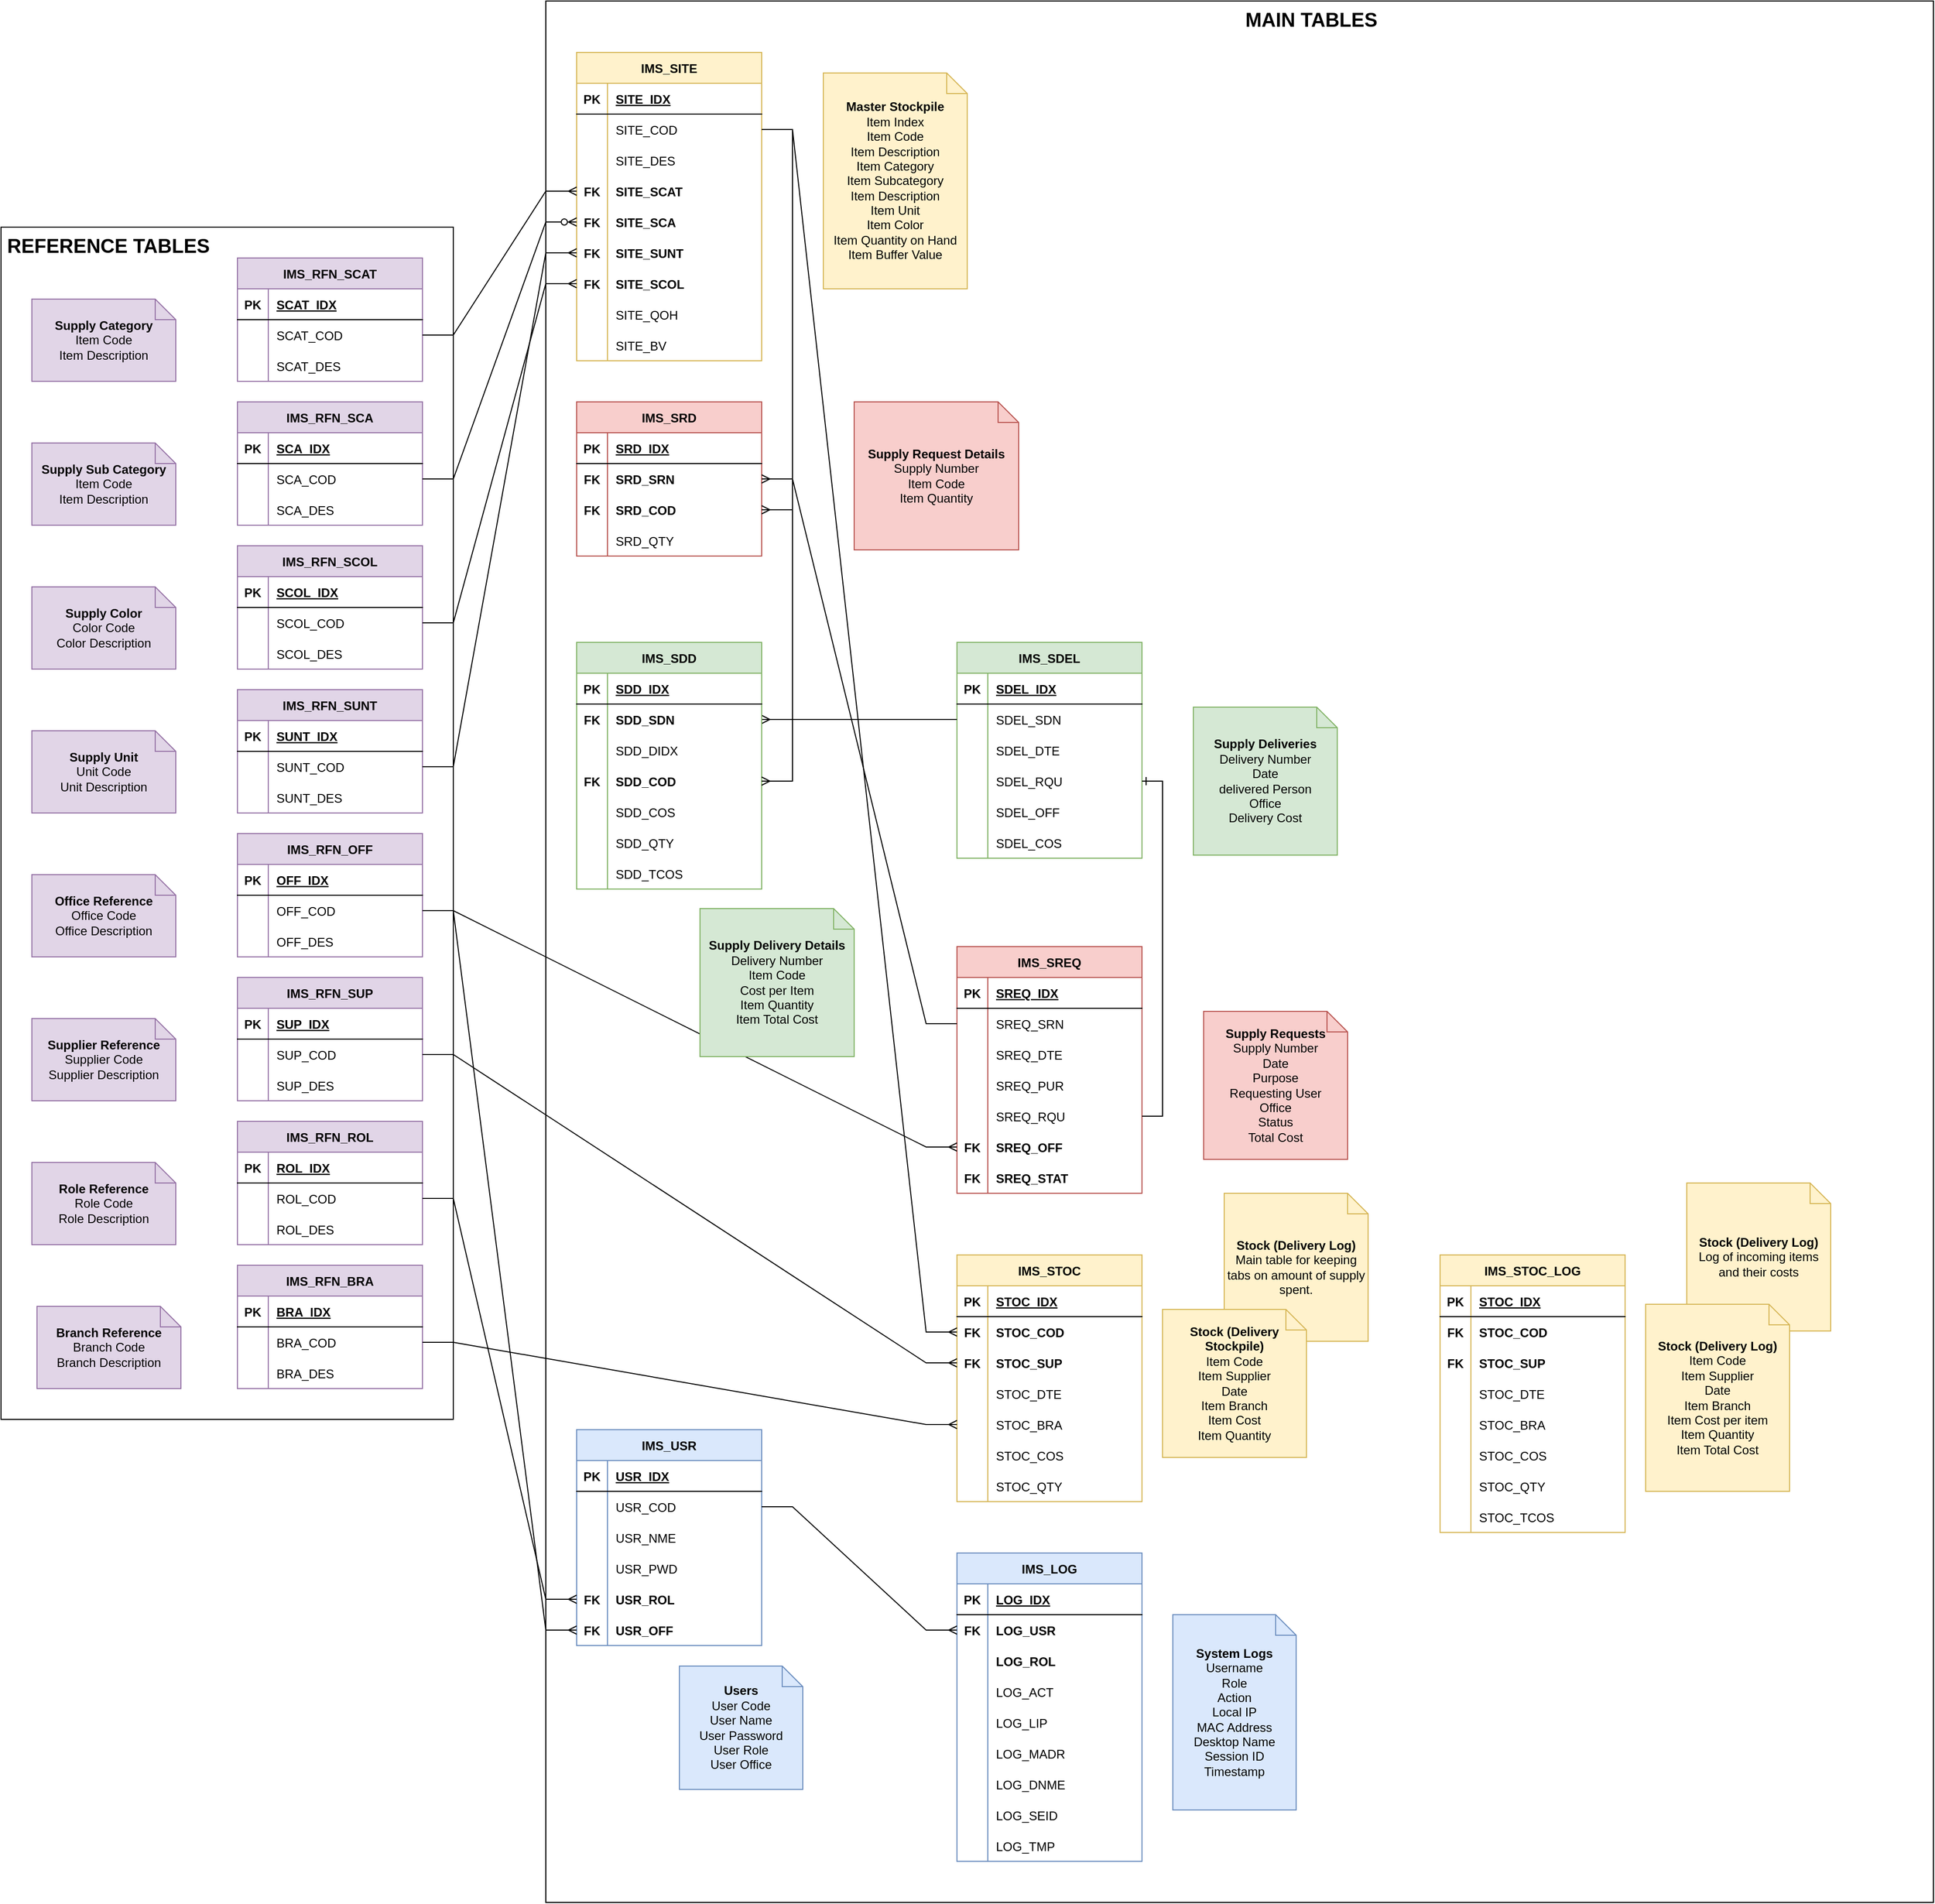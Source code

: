<mxfile version="20.7.4" type="device"><diagram id="R2lEEEUBdFMjLlhIrx00" name="Page-1"><mxGraphModel dx="1997" dy="1769" grid="1" gridSize="10" guides="1" tooltips="1" connect="1" arrows="1" fold="1" page="1" pageScale="1" pageWidth="850" pageHeight="1100" math="0" shadow="0" extFonts="Permanent Marker^https://fonts.googleapis.com/css?family=Permanent+Marker"><root><mxCell id="0"/><mxCell id="1" parent="0"/><mxCell id="N-9dD-IVy50JPho3B6zQ-125" value="" style="rounded=0;whiteSpace=wrap;html=1;" parent="1" vertex="1"><mxGeometry x="380" y="-210" width="1350" height="1850" as="geometry"/></mxCell><mxCell id="UZNyK-WluWMW6U58Gkdp-43" value="" style="rounded=0;whiteSpace=wrap;html=1;" parent="1" vertex="1"><mxGeometry x="-150" y="10" width="440" height="1160" as="geometry"/></mxCell><mxCell id="UZNyK-WluWMW6U58Gkdp-1" value="IMS_RFN_SCAT" style="shape=table;startSize=30;container=1;collapsible=1;childLayout=tableLayout;fixedRows=1;rowLines=0;fontStyle=1;align=center;resizeLast=1;fillColor=#e1d5e7;strokeColor=#9673a6;" parent="1" vertex="1"><mxGeometry x="80" y="40" width="180" height="120" as="geometry"/></mxCell><mxCell id="UZNyK-WluWMW6U58Gkdp-2" value="" style="shape=tableRow;horizontal=0;startSize=0;swimlaneHead=0;swimlaneBody=0;fillColor=none;collapsible=0;dropTarget=0;points=[[0,0.5],[1,0.5]];portConstraint=eastwest;top=0;left=0;right=0;bottom=1;" parent="UZNyK-WluWMW6U58Gkdp-1" vertex="1"><mxGeometry y="30" width="180" height="30" as="geometry"/></mxCell><mxCell id="UZNyK-WluWMW6U58Gkdp-3" value="PK" style="shape=partialRectangle;connectable=0;fillColor=none;top=0;left=0;bottom=0;right=0;fontStyle=1;overflow=hidden;" parent="UZNyK-WluWMW6U58Gkdp-2" vertex="1"><mxGeometry width="30" height="30" as="geometry"><mxRectangle width="30" height="30" as="alternateBounds"/></mxGeometry></mxCell><mxCell id="UZNyK-WluWMW6U58Gkdp-4" value="SCAT_IDX" style="shape=partialRectangle;connectable=0;fillColor=none;top=0;left=0;bottom=0;right=0;align=left;spacingLeft=6;fontStyle=5;overflow=hidden;" parent="UZNyK-WluWMW6U58Gkdp-2" vertex="1"><mxGeometry x="30" width="150" height="30" as="geometry"><mxRectangle width="150" height="30" as="alternateBounds"/></mxGeometry></mxCell><mxCell id="UZNyK-WluWMW6U58Gkdp-8" value="" style="shape=tableRow;horizontal=0;startSize=0;swimlaneHead=0;swimlaneBody=0;fillColor=none;collapsible=0;dropTarget=0;points=[[0,0.5],[1,0.5]];portConstraint=eastwest;top=0;left=0;right=0;bottom=0;" parent="UZNyK-WluWMW6U58Gkdp-1" vertex="1"><mxGeometry y="60" width="180" height="30" as="geometry"/></mxCell><mxCell id="UZNyK-WluWMW6U58Gkdp-9" value="" style="shape=partialRectangle;connectable=0;fillColor=none;top=0;left=0;bottom=0;right=0;editable=1;overflow=hidden;" parent="UZNyK-WluWMW6U58Gkdp-8" vertex="1"><mxGeometry width="30" height="30" as="geometry"><mxRectangle width="30" height="30" as="alternateBounds"/></mxGeometry></mxCell><mxCell id="UZNyK-WluWMW6U58Gkdp-10" value="SCAT_COD" style="shape=partialRectangle;connectable=0;fillColor=none;top=0;left=0;bottom=0;right=0;align=left;spacingLeft=6;overflow=hidden;" parent="UZNyK-WluWMW6U58Gkdp-8" vertex="1"><mxGeometry x="30" width="150" height="30" as="geometry"><mxRectangle width="150" height="30" as="alternateBounds"/></mxGeometry></mxCell><mxCell id="UZNyK-WluWMW6U58Gkdp-11" value="" style="shape=tableRow;horizontal=0;startSize=0;swimlaneHead=0;swimlaneBody=0;fillColor=none;collapsible=0;dropTarget=0;points=[[0,0.5],[1,0.5]];portConstraint=eastwest;top=0;left=0;right=0;bottom=0;" parent="UZNyK-WluWMW6U58Gkdp-1" vertex="1"><mxGeometry y="90" width="180" height="30" as="geometry"/></mxCell><mxCell id="UZNyK-WluWMW6U58Gkdp-12" value="" style="shape=partialRectangle;connectable=0;fillColor=none;top=0;left=0;bottom=0;right=0;editable=1;overflow=hidden;" parent="UZNyK-WluWMW6U58Gkdp-11" vertex="1"><mxGeometry width="30" height="30" as="geometry"><mxRectangle width="30" height="30" as="alternateBounds"/></mxGeometry></mxCell><mxCell id="UZNyK-WluWMW6U58Gkdp-13" value="SCAT_DES" style="shape=partialRectangle;connectable=0;fillColor=none;top=0;left=0;bottom=0;right=0;align=left;spacingLeft=6;overflow=hidden;" parent="UZNyK-WluWMW6U58Gkdp-11" vertex="1"><mxGeometry x="30" width="150" height="30" as="geometry"><mxRectangle width="150" height="30" as="alternateBounds"/></mxGeometry></mxCell><mxCell id="UZNyK-WluWMW6U58Gkdp-14" value="IMS_RFN_SCOL" style="shape=table;startSize=30;container=1;collapsible=1;childLayout=tableLayout;fixedRows=1;rowLines=0;fontStyle=1;align=center;resizeLast=1;fillColor=#e1d5e7;strokeColor=#9673a6;" parent="1" vertex="1"><mxGeometry x="80" y="320" width="180" height="120" as="geometry"/></mxCell><mxCell id="UZNyK-WluWMW6U58Gkdp-15" value="" style="shape=tableRow;horizontal=0;startSize=0;swimlaneHead=0;swimlaneBody=0;fillColor=none;collapsible=0;dropTarget=0;points=[[0,0.5],[1,0.5]];portConstraint=eastwest;top=0;left=0;right=0;bottom=1;" parent="UZNyK-WluWMW6U58Gkdp-14" vertex="1"><mxGeometry y="30" width="180" height="30" as="geometry"/></mxCell><mxCell id="UZNyK-WluWMW6U58Gkdp-16" value="PK" style="shape=partialRectangle;connectable=0;fillColor=none;top=0;left=0;bottom=0;right=0;fontStyle=1;overflow=hidden;" parent="UZNyK-WluWMW6U58Gkdp-15" vertex="1"><mxGeometry width="30" height="30" as="geometry"><mxRectangle width="30" height="30" as="alternateBounds"/></mxGeometry></mxCell><mxCell id="UZNyK-WluWMW6U58Gkdp-17" value="SCOL_IDX" style="shape=partialRectangle;connectable=0;fillColor=none;top=0;left=0;bottom=0;right=0;align=left;spacingLeft=6;fontStyle=5;overflow=hidden;" parent="UZNyK-WluWMW6U58Gkdp-15" vertex="1"><mxGeometry x="30" width="150" height="30" as="geometry"><mxRectangle width="150" height="30" as="alternateBounds"/></mxGeometry></mxCell><mxCell id="UZNyK-WluWMW6U58Gkdp-18" value="" style="shape=tableRow;horizontal=0;startSize=0;swimlaneHead=0;swimlaneBody=0;fillColor=none;collapsible=0;dropTarget=0;points=[[0,0.5],[1,0.5]];portConstraint=eastwest;top=0;left=0;right=0;bottom=0;" parent="UZNyK-WluWMW6U58Gkdp-14" vertex="1"><mxGeometry y="60" width="180" height="30" as="geometry"/></mxCell><mxCell id="UZNyK-WluWMW6U58Gkdp-19" value="" style="shape=partialRectangle;connectable=0;fillColor=none;top=0;left=0;bottom=0;right=0;editable=1;overflow=hidden;" parent="UZNyK-WluWMW6U58Gkdp-18" vertex="1"><mxGeometry width="30" height="30" as="geometry"><mxRectangle width="30" height="30" as="alternateBounds"/></mxGeometry></mxCell><mxCell id="UZNyK-WluWMW6U58Gkdp-20" value="SCOL_COD" style="shape=partialRectangle;connectable=0;fillColor=none;top=0;left=0;bottom=0;right=0;align=left;spacingLeft=6;overflow=hidden;" parent="UZNyK-WluWMW6U58Gkdp-18" vertex="1"><mxGeometry x="30" width="150" height="30" as="geometry"><mxRectangle width="150" height="30" as="alternateBounds"/></mxGeometry></mxCell><mxCell id="UZNyK-WluWMW6U58Gkdp-21" value="" style="shape=tableRow;horizontal=0;startSize=0;swimlaneHead=0;swimlaneBody=0;fillColor=none;collapsible=0;dropTarget=0;points=[[0,0.5],[1,0.5]];portConstraint=eastwest;top=0;left=0;right=0;bottom=0;" parent="UZNyK-WluWMW6U58Gkdp-14" vertex="1"><mxGeometry y="90" width="180" height="30" as="geometry"/></mxCell><mxCell id="UZNyK-WluWMW6U58Gkdp-22" value="" style="shape=partialRectangle;connectable=0;fillColor=none;top=0;left=0;bottom=0;right=0;editable=1;overflow=hidden;" parent="UZNyK-WluWMW6U58Gkdp-21" vertex="1"><mxGeometry width="30" height="30" as="geometry"><mxRectangle width="30" height="30" as="alternateBounds"/></mxGeometry></mxCell><mxCell id="UZNyK-WluWMW6U58Gkdp-23" value="SCOL_DES" style="shape=partialRectangle;connectable=0;fillColor=none;top=0;left=0;bottom=0;right=0;align=left;spacingLeft=6;overflow=hidden;" parent="UZNyK-WluWMW6U58Gkdp-21" vertex="1"><mxGeometry x="30" width="150" height="30" as="geometry"><mxRectangle width="150" height="30" as="alternateBounds"/></mxGeometry></mxCell><mxCell id="UZNyK-WluWMW6U58Gkdp-27" value="IMS_RFN_SUNT" style="shape=table;startSize=30;container=1;collapsible=1;childLayout=tableLayout;fixedRows=1;rowLines=0;fontStyle=1;align=center;resizeLast=1;fillColor=#e1d5e7;strokeColor=#9673a6;" parent="1" vertex="1"><mxGeometry x="80" y="460" width="180" height="120" as="geometry"/></mxCell><mxCell id="UZNyK-WluWMW6U58Gkdp-28" value="" style="shape=tableRow;horizontal=0;startSize=0;swimlaneHead=0;swimlaneBody=0;fillColor=none;collapsible=0;dropTarget=0;points=[[0,0.5],[1,0.5]];portConstraint=eastwest;top=0;left=0;right=0;bottom=1;" parent="UZNyK-WluWMW6U58Gkdp-27" vertex="1"><mxGeometry y="30" width="180" height="30" as="geometry"/></mxCell><mxCell id="UZNyK-WluWMW6U58Gkdp-29" value="PK" style="shape=partialRectangle;connectable=0;fillColor=none;top=0;left=0;bottom=0;right=0;fontStyle=1;overflow=hidden;" parent="UZNyK-WluWMW6U58Gkdp-28" vertex="1"><mxGeometry width="30" height="30" as="geometry"><mxRectangle width="30" height="30" as="alternateBounds"/></mxGeometry></mxCell><mxCell id="UZNyK-WluWMW6U58Gkdp-30" value="SUNT_IDX" style="shape=partialRectangle;connectable=0;fillColor=none;top=0;left=0;bottom=0;right=0;align=left;spacingLeft=6;fontStyle=5;overflow=hidden;" parent="UZNyK-WluWMW6U58Gkdp-28" vertex="1"><mxGeometry x="30" width="150" height="30" as="geometry"><mxRectangle width="150" height="30" as="alternateBounds"/></mxGeometry></mxCell><mxCell id="UZNyK-WluWMW6U58Gkdp-31" value="" style="shape=tableRow;horizontal=0;startSize=0;swimlaneHead=0;swimlaneBody=0;fillColor=none;collapsible=0;dropTarget=0;points=[[0,0.5],[1,0.5]];portConstraint=eastwest;top=0;left=0;right=0;bottom=0;" parent="UZNyK-WluWMW6U58Gkdp-27" vertex="1"><mxGeometry y="60" width="180" height="30" as="geometry"/></mxCell><mxCell id="UZNyK-WluWMW6U58Gkdp-32" value="" style="shape=partialRectangle;connectable=0;fillColor=none;top=0;left=0;bottom=0;right=0;editable=1;overflow=hidden;" parent="UZNyK-WluWMW6U58Gkdp-31" vertex="1"><mxGeometry width="30" height="30" as="geometry"><mxRectangle width="30" height="30" as="alternateBounds"/></mxGeometry></mxCell><mxCell id="UZNyK-WluWMW6U58Gkdp-33" value="SUNT_COD" style="shape=partialRectangle;connectable=0;fillColor=none;top=0;left=0;bottom=0;right=0;align=left;spacingLeft=6;overflow=hidden;" parent="UZNyK-WluWMW6U58Gkdp-31" vertex="1"><mxGeometry x="30" width="150" height="30" as="geometry"><mxRectangle width="150" height="30" as="alternateBounds"/></mxGeometry></mxCell><mxCell id="UZNyK-WluWMW6U58Gkdp-34" value="" style="shape=tableRow;horizontal=0;startSize=0;swimlaneHead=0;swimlaneBody=0;fillColor=none;collapsible=0;dropTarget=0;points=[[0,0.5],[1,0.5]];portConstraint=eastwest;top=0;left=0;right=0;bottom=0;" parent="UZNyK-WluWMW6U58Gkdp-27" vertex="1"><mxGeometry y="90" width="180" height="30" as="geometry"/></mxCell><mxCell id="UZNyK-WluWMW6U58Gkdp-35" value="" style="shape=partialRectangle;connectable=0;fillColor=none;top=0;left=0;bottom=0;right=0;editable=1;overflow=hidden;" parent="UZNyK-WluWMW6U58Gkdp-34" vertex="1"><mxGeometry width="30" height="30" as="geometry"><mxRectangle width="30" height="30" as="alternateBounds"/></mxGeometry></mxCell><mxCell id="UZNyK-WluWMW6U58Gkdp-36" value="SUNT_DES" style="shape=partialRectangle;connectable=0;fillColor=none;top=0;left=0;bottom=0;right=0;align=left;spacingLeft=6;overflow=hidden;" parent="UZNyK-WluWMW6U58Gkdp-34" vertex="1"><mxGeometry x="30" width="150" height="30" as="geometry"><mxRectangle width="150" height="30" as="alternateBounds"/></mxGeometry></mxCell><mxCell id="UZNyK-WluWMW6U58Gkdp-41" value="REFERENCE TABLES" style="text;strokeColor=none;fillColor=none;spacingLeft=4;spacingRight=4;overflow=hidden;rotatable=0;points=[[0,0.5],[1,0.5]];portConstraint=eastwest;fontSize=19;fontStyle=1" parent="1" vertex="1"><mxGeometry x="-150" y="10" width="210" height="30" as="geometry"/></mxCell><mxCell id="UZNyK-WluWMW6U58Gkdp-44" value="&lt;b&gt;Supply Category&lt;/b&gt;&lt;br&gt;Item Code&lt;br&gt;Item Description" style="shape=note;size=20;whiteSpace=wrap;html=1;fillColor=#e1d5e7;strokeColor=#9673a6;" parent="1" vertex="1"><mxGeometry x="-120" y="80" width="140" height="80" as="geometry"/></mxCell><mxCell id="UZNyK-WluWMW6U58Gkdp-45" value="&lt;b&gt;Supply Color&lt;/b&gt;&lt;br&gt;Color Code&lt;br&gt;Color Description" style="shape=note;size=20;whiteSpace=wrap;html=1;fillColor=#e1d5e7;strokeColor=#9673a6;" parent="1" vertex="1"><mxGeometry x="-120" y="360" width="140" height="80" as="geometry"/></mxCell><mxCell id="UZNyK-WluWMW6U58Gkdp-46" value="&lt;b&gt;Supply Unit&lt;/b&gt;&lt;br&gt;Unit Code&lt;br&gt;Unit Description" style="shape=note;size=20;whiteSpace=wrap;html=1;fillColor=#e1d5e7;strokeColor=#9673a6;" parent="1" vertex="1"><mxGeometry x="-120" y="500" width="140" height="80" as="geometry"/></mxCell><mxCell id="UZNyK-WluWMW6U58Gkdp-47" value="IMS_RFN_OFF" style="shape=table;startSize=30;container=1;collapsible=1;childLayout=tableLayout;fixedRows=1;rowLines=0;fontStyle=1;align=center;resizeLast=1;fillColor=#e1d5e7;strokeColor=#9673a6;" parent="1" vertex="1"><mxGeometry x="80" y="600" width="180" height="120" as="geometry"/></mxCell><mxCell id="UZNyK-WluWMW6U58Gkdp-48" value="" style="shape=tableRow;horizontal=0;startSize=0;swimlaneHead=0;swimlaneBody=0;fillColor=none;collapsible=0;dropTarget=0;points=[[0,0.5],[1,0.5]];portConstraint=eastwest;top=0;left=0;right=0;bottom=1;" parent="UZNyK-WluWMW6U58Gkdp-47" vertex="1"><mxGeometry y="30" width="180" height="30" as="geometry"/></mxCell><mxCell id="UZNyK-WluWMW6U58Gkdp-49" value="PK" style="shape=partialRectangle;connectable=0;fillColor=none;top=0;left=0;bottom=0;right=0;fontStyle=1;overflow=hidden;" parent="UZNyK-WluWMW6U58Gkdp-48" vertex="1"><mxGeometry width="30" height="30" as="geometry"><mxRectangle width="30" height="30" as="alternateBounds"/></mxGeometry></mxCell><mxCell id="UZNyK-WluWMW6U58Gkdp-50" value="OFF_IDX" style="shape=partialRectangle;connectable=0;fillColor=none;top=0;left=0;bottom=0;right=0;align=left;spacingLeft=6;fontStyle=5;overflow=hidden;" parent="UZNyK-WluWMW6U58Gkdp-48" vertex="1"><mxGeometry x="30" width="150" height="30" as="geometry"><mxRectangle width="150" height="30" as="alternateBounds"/></mxGeometry></mxCell><mxCell id="UZNyK-WluWMW6U58Gkdp-51" value="" style="shape=tableRow;horizontal=0;startSize=0;swimlaneHead=0;swimlaneBody=0;fillColor=none;collapsible=0;dropTarget=0;points=[[0,0.5],[1,0.5]];portConstraint=eastwest;top=0;left=0;right=0;bottom=0;" parent="UZNyK-WluWMW6U58Gkdp-47" vertex="1"><mxGeometry y="60" width="180" height="30" as="geometry"/></mxCell><mxCell id="UZNyK-WluWMW6U58Gkdp-52" value="" style="shape=partialRectangle;connectable=0;fillColor=none;top=0;left=0;bottom=0;right=0;editable=1;overflow=hidden;" parent="UZNyK-WluWMW6U58Gkdp-51" vertex="1"><mxGeometry width="30" height="30" as="geometry"><mxRectangle width="30" height="30" as="alternateBounds"/></mxGeometry></mxCell><mxCell id="UZNyK-WluWMW6U58Gkdp-53" value="OFF_COD" style="shape=partialRectangle;connectable=0;fillColor=none;top=0;left=0;bottom=0;right=0;align=left;spacingLeft=6;overflow=hidden;" parent="UZNyK-WluWMW6U58Gkdp-51" vertex="1"><mxGeometry x="30" width="150" height="30" as="geometry"><mxRectangle width="150" height="30" as="alternateBounds"/></mxGeometry></mxCell><mxCell id="UZNyK-WluWMW6U58Gkdp-54" value="" style="shape=tableRow;horizontal=0;startSize=0;swimlaneHead=0;swimlaneBody=0;fillColor=none;collapsible=0;dropTarget=0;points=[[0,0.5],[1,0.5]];portConstraint=eastwest;top=0;left=0;right=0;bottom=0;" parent="UZNyK-WluWMW6U58Gkdp-47" vertex="1"><mxGeometry y="90" width="180" height="30" as="geometry"/></mxCell><mxCell id="UZNyK-WluWMW6U58Gkdp-55" value="" style="shape=partialRectangle;connectable=0;fillColor=none;top=0;left=0;bottom=0;right=0;editable=1;overflow=hidden;" parent="UZNyK-WluWMW6U58Gkdp-54" vertex="1"><mxGeometry width="30" height="30" as="geometry"><mxRectangle width="30" height="30" as="alternateBounds"/></mxGeometry></mxCell><mxCell id="UZNyK-WluWMW6U58Gkdp-56" value="OFF_DES" style="shape=partialRectangle;connectable=0;fillColor=none;top=0;left=0;bottom=0;right=0;align=left;spacingLeft=6;overflow=hidden;" parent="UZNyK-WluWMW6U58Gkdp-54" vertex="1"><mxGeometry x="30" width="150" height="30" as="geometry"><mxRectangle width="150" height="30" as="alternateBounds"/></mxGeometry></mxCell><mxCell id="UZNyK-WluWMW6U58Gkdp-57" value="&lt;b&gt;Office Reference&lt;/b&gt;&lt;br&gt;Office Code&lt;br&gt;Office Description" style="shape=note;size=20;whiteSpace=wrap;html=1;fillColor=#e1d5e7;strokeColor=#9673a6;" parent="1" vertex="1"><mxGeometry x="-120" y="640" width="140" height="80" as="geometry"/></mxCell><mxCell id="UZNyK-WluWMW6U58Gkdp-58" value="IMS_SITE" style="shape=table;startSize=30;container=1;collapsible=1;childLayout=tableLayout;fixedRows=1;rowLines=0;fontStyle=1;align=center;resizeLast=1;fillColor=#fff2cc;strokeColor=#d6b656;" parent="1" vertex="1"><mxGeometry x="410" y="-160" width="180" height="300" as="geometry"/></mxCell><mxCell id="UZNyK-WluWMW6U58Gkdp-59" value="" style="shape=tableRow;horizontal=0;startSize=0;swimlaneHead=0;swimlaneBody=0;fillColor=none;collapsible=0;dropTarget=0;points=[[0,0.5],[1,0.5]];portConstraint=eastwest;top=0;left=0;right=0;bottom=1;" parent="UZNyK-WluWMW6U58Gkdp-58" vertex="1"><mxGeometry y="30" width="180" height="30" as="geometry"/></mxCell><mxCell id="UZNyK-WluWMW6U58Gkdp-60" value="PK" style="shape=partialRectangle;connectable=0;fillColor=none;top=0;left=0;bottom=0;right=0;fontStyle=1;overflow=hidden;" parent="UZNyK-WluWMW6U58Gkdp-59" vertex="1"><mxGeometry width="30" height="30" as="geometry"><mxRectangle width="30" height="30" as="alternateBounds"/></mxGeometry></mxCell><mxCell id="UZNyK-WluWMW6U58Gkdp-61" value="SITE_IDX" style="shape=partialRectangle;connectable=0;fillColor=none;top=0;left=0;bottom=0;right=0;align=left;spacingLeft=6;fontStyle=5;overflow=hidden;" parent="UZNyK-WluWMW6U58Gkdp-59" vertex="1"><mxGeometry x="30" width="150" height="30" as="geometry"><mxRectangle width="150" height="30" as="alternateBounds"/></mxGeometry></mxCell><mxCell id="UZNyK-WluWMW6U58Gkdp-62" value="" style="shape=tableRow;horizontal=0;startSize=0;swimlaneHead=0;swimlaneBody=0;fillColor=none;collapsible=0;dropTarget=0;points=[[0,0.5],[1,0.5]];portConstraint=eastwest;top=0;left=0;right=0;bottom=0;" parent="UZNyK-WluWMW6U58Gkdp-58" vertex="1"><mxGeometry y="60" width="180" height="30" as="geometry"/></mxCell><mxCell id="UZNyK-WluWMW6U58Gkdp-63" value="" style="shape=partialRectangle;connectable=0;fillColor=none;top=0;left=0;bottom=0;right=0;editable=1;overflow=hidden;" parent="UZNyK-WluWMW6U58Gkdp-62" vertex="1"><mxGeometry width="30" height="30" as="geometry"><mxRectangle width="30" height="30" as="alternateBounds"/></mxGeometry></mxCell><mxCell id="UZNyK-WluWMW6U58Gkdp-64" value="SITE_COD" style="shape=partialRectangle;connectable=0;fillColor=none;top=0;left=0;bottom=0;right=0;align=left;spacingLeft=6;overflow=hidden;" parent="UZNyK-WluWMW6U58Gkdp-62" vertex="1"><mxGeometry x="30" width="150" height="30" as="geometry"><mxRectangle width="150" height="30" as="alternateBounds"/></mxGeometry></mxCell><mxCell id="O2cqMYNPOfx2e3i1-Ck1-1" value="" style="shape=tableRow;horizontal=0;startSize=0;swimlaneHead=0;swimlaneBody=0;fillColor=none;collapsible=0;dropTarget=0;points=[[0,0.5],[1,0.5]];portConstraint=eastwest;top=0;left=0;right=0;bottom=0;" parent="UZNyK-WluWMW6U58Gkdp-58" vertex="1"><mxGeometry y="90" width="180" height="30" as="geometry"/></mxCell><mxCell id="O2cqMYNPOfx2e3i1-Ck1-2" value="" style="shape=partialRectangle;connectable=0;fillColor=none;top=0;left=0;bottom=0;right=0;editable=1;overflow=hidden;" parent="O2cqMYNPOfx2e3i1-Ck1-1" vertex="1"><mxGeometry width="30" height="30" as="geometry"><mxRectangle width="30" height="30" as="alternateBounds"/></mxGeometry></mxCell><mxCell id="O2cqMYNPOfx2e3i1-Ck1-3" value="SITE_DES" style="shape=partialRectangle;connectable=0;fillColor=none;top=0;left=0;bottom=0;right=0;align=left;spacingLeft=6;overflow=hidden;" parent="O2cqMYNPOfx2e3i1-Ck1-1" vertex="1"><mxGeometry x="30" width="150" height="30" as="geometry"><mxRectangle width="150" height="30" as="alternateBounds"/></mxGeometry></mxCell><mxCell id="UZNyK-WluWMW6U58Gkdp-65" value="" style="shape=tableRow;horizontal=0;startSize=0;swimlaneHead=0;swimlaneBody=0;fillColor=none;collapsible=0;dropTarget=0;points=[[0,0.5],[1,0.5]];portConstraint=eastwest;top=0;left=0;right=0;bottom=0;" parent="UZNyK-WluWMW6U58Gkdp-58" vertex="1"><mxGeometry y="120" width="180" height="30" as="geometry"/></mxCell><mxCell id="UZNyK-WluWMW6U58Gkdp-66" value="FK" style="shape=partialRectangle;connectable=0;fillColor=none;top=0;left=0;bottom=0;right=0;editable=1;overflow=hidden;fontStyle=1" parent="UZNyK-WluWMW6U58Gkdp-65" vertex="1"><mxGeometry width="30" height="30" as="geometry"><mxRectangle width="30" height="30" as="alternateBounds"/></mxGeometry></mxCell><mxCell id="UZNyK-WluWMW6U58Gkdp-67" value="SITE_SCAT" style="shape=partialRectangle;connectable=0;fillColor=none;top=0;left=0;bottom=0;right=0;align=left;spacingLeft=6;overflow=hidden;fontStyle=1" parent="UZNyK-WluWMW6U58Gkdp-65" vertex="1"><mxGeometry x="30" width="150" height="30" as="geometry"><mxRectangle width="150" height="30" as="alternateBounds"/></mxGeometry></mxCell><mxCell id="UZNyK-WluWMW6U58Gkdp-68" value="" style="shape=tableRow;horizontal=0;startSize=0;swimlaneHead=0;swimlaneBody=0;fillColor=none;collapsible=0;dropTarget=0;points=[[0,0.5],[1,0.5]];portConstraint=eastwest;top=0;left=0;right=0;bottom=0;" parent="UZNyK-WluWMW6U58Gkdp-58" vertex="1"><mxGeometry y="150" width="180" height="30" as="geometry"/></mxCell><mxCell id="UZNyK-WluWMW6U58Gkdp-69" value="FK" style="shape=partialRectangle;connectable=0;fillColor=none;top=0;left=0;bottom=0;right=0;editable=1;overflow=hidden;fontStyle=1" parent="UZNyK-WluWMW6U58Gkdp-68" vertex="1"><mxGeometry width="30" height="30" as="geometry"><mxRectangle width="30" height="30" as="alternateBounds"/></mxGeometry></mxCell><mxCell id="UZNyK-WluWMW6U58Gkdp-70" value="SITE_SCA" style="shape=partialRectangle;connectable=0;fillColor=none;top=0;left=0;bottom=0;right=0;align=left;spacingLeft=6;overflow=hidden;fontStyle=1" parent="UZNyK-WluWMW6U58Gkdp-68" vertex="1"><mxGeometry x="30" width="150" height="30" as="geometry"><mxRectangle width="150" height="30" as="alternateBounds"/></mxGeometry></mxCell><mxCell id="UZNyK-WluWMW6U58Gkdp-74" value="" style="shape=tableRow;horizontal=0;startSize=0;swimlaneHead=0;swimlaneBody=0;fillColor=none;collapsible=0;dropTarget=0;points=[[0,0.5],[1,0.5]];portConstraint=eastwest;top=0;left=0;right=0;bottom=0;" parent="UZNyK-WluWMW6U58Gkdp-58" vertex="1"><mxGeometry y="180" width="180" height="30" as="geometry"/></mxCell><mxCell id="UZNyK-WluWMW6U58Gkdp-75" value="FK" style="shape=partialRectangle;connectable=0;fillColor=none;top=0;left=0;bottom=0;right=0;editable=1;overflow=hidden;fontStyle=1" parent="UZNyK-WluWMW6U58Gkdp-74" vertex="1"><mxGeometry width="30" height="30" as="geometry"><mxRectangle width="30" height="30" as="alternateBounds"/></mxGeometry></mxCell><mxCell id="UZNyK-WluWMW6U58Gkdp-76" value="SITE_SUNT" style="shape=partialRectangle;connectable=0;fillColor=none;top=0;left=0;bottom=0;right=0;align=left;spacingLeft=6;overflow=hidden;fontStyle=1" parent="UZNyK-WluWMW6U58Gkdp-74" vertex="1"><mxGeometry x="30" width="150" height="30" as="geometry"><mxRectangle width="150" height="30" as="alternateBounds"/></mxGeometry></mxCell><mxCell id="UZNyK-WluWMW6U58Gkdp-77" value="" style="shape=tableRow;horizontal=0;startSize=0;swimlaneHead=0;swimlaneBody=0;fillColor=none;collapsible=0;dropTarget=0;points=[[0,0.5],[1,0.5]];portConstraint=eastwest;top=0;left=0;right=0;bottom=0;" parent="UZNyK-WluWMW6U58Gkdp-58" vertex="1"><mxGeometry y="210" width="180" height="30" as="geometry"/></mxCell><mxCell id="UZNyK-WluWMW6U58Gkdp-78" value="FK" style="shape=partialRectangle;connectable=0;fillColor=none;top=0;left=0;bottom=0;right=0;editable=1;overflow=hidden;fontStyle=1" parent="UZNyK-WluWMW6U58Gkdp-77" vertex="1"><mxGeometry width="30" height="30" as="geometry"><mxRectangle width="30" height="30" as="alternateBounds"/></mxGeometry></mxCell><mxCell id="UZNyK-WluWMW6U58Gkdp-79" value="SITE_SCOL" style="shape=partialRectangle;connectable=0;fillColor=none;top=0;left=0;bottom=0;right=0;align=left;spacingLeft=6;overflow=hidden;fontStyle=1" parent="UZNyK-WluWMW6U58Gkdp-77" vertex="1"><mxGeometry x="30" width="150" height="30" as="geometry"><mxRectangle width="150" height="30" as="alternateBounds"/></mxGeometry></mxCell><mxCell id="UZNyK-WluWMW6U58Gkdp-80" value="" style="shape=tableRow;horizontal=0;startSize=0;swimlaneHead=0;swimlaneBody=0;fillColor=none;collapsible=0;dropTarget=0;points=[[0,0.5],[1,0.5]];portConstraint=eastwest;top=0;left=0;right=0;bottom=0;" parent="UZNyK-WluWMW6U58Gkdp-58" vertex="1"><mxGeometry y="240" width="180" height="30" as="geometry"/></mxCell><mxCell id="UZNyK-WluWMW6U58Gkdp-81" value="" style="shape=partialRectangle;connectable=0;fillColor=none;top=0;left=0;bottom=0;right=0;editable=1;overflow=hidden;" parent="UZNyK-WluWMW6U58Gkdp-80" vertex="1"><mxGeometry width="30" height="30" as="geometry"><mxRectangle width="30" height="30" as="alternateBounds"/></mxGeometry></mxCell><mxCell id="UZNyK-WluWMW6U58Gkdp-82" value="SITE_QOH" style="shape=partialRectangle;connectable=0;fillColor=none;top=0;left=0;bottom=0;right=0;align=left;spacingLeft=6;overflow=hidden;" parent="UZNyK-WluWMW6U58Gkdp-80" vertex="1"><mxGeometry x="30" width="150" height="30" as="geometry"><mxRectangle width="150" height="30" as="alternateBounds"/></mxGeometry></mxCell><mxCell id="5VlGcJBKPaX7LPivclHs-1" value="" style="shape=tableRow;horizontal=0;startSize=0;swimlaneHead=0;swimlaneBody=0;fillColor=none;collapsible=0;dropTarget=0;points=[[0,0.5],[1,0.5]];portConstraint=eastwest;top=0;left=0;right=0;bottom=0;" parent="UZNyK-WluWMW6U58Gkdp-58" vertex="1"><mxGeometry y="270" width="180" height="30" as="geometry"/></mxCell><mxCell id="5VlGcJBKPaX7LPivclHs-2" value="" style="shape=partialRectangle;connectable=0;fillColor=none;top=0;left=0;bottom=0;right=0;editable=1;overflow=hidden;" parent="5VlGcJBKPaX7LPivclHs-1" vertex="1"><mxGeometry width="30" height="30" as="geometry"><mxRectangle width="30" height="30" as="alternateBounds"/></mxGeometry></mxCell><mxCell id="5VlGcJBKPaX7LPivclHs-3" value="SITE_BV" style="shape=partialRectangle;connectable=0;fillColor=none;top=0;left=0;bottom=0;right=0;align=left;spacingLeft=6;overflow=hidden;" parent="5VlGcJBKPaX7LPivclHs-1" vertex="1"><mxGeometry x="30" width="150" height="30" as="geometry"><mxRectangle width="150" height="30" as="alternateBounds"/></mxGeometry></mxCell><mxCell id="UZNyK-WluWMW6U58Gkdp-101" value="IMS_SREQ" style="shape=table;startSize=30;container=1;collapsible=1;childLayout=tableLayout;fixedRows=1;rowLines=0;fontStyle=1;align=center;resizeLast=1;fillColor=#f8cecc;strokeColor=#b85450;" parent="1" vertex="1"><mxGeometry x="780" y="710" width="180" height="240" as="geometry"/></mxCell><mxCell id="UZNyK-WluWMW6U58Gkdp-102" value="" style="shape=tableRow;horizontal=0;startSize=0;swimlaneHead=0;swimlaneBody=0;fillColor=none;collapsible=0;dropTarget=0;points=[[0,0.5],[1,0.5]];portConstraint=eastwest;top=0;left=0;right=0;bottom=1;" parent="UZNyK-WluWMW6U58Gkdp-101" vertex="1"><mxGeometry y="30" width="180" height="30" as="geometry"/></mxCell><mxCell id="UZNyK-WluWMW6U58Gkdp-103" value="PK" style="shape=partialRectangle;connectable=0;fillColor=none;top=0;left=0;bottom=0;right=0;fontStyle=1;overflow=hidden;" parent="UZNyK-WluWMW6U58Gkdp-102" vertex="1"><mxGeometry width="30" height="30" as="geometry"><mxRectangle width="30" height="30" as="alternateBounds"/></mxGeometry></mxCell><mxCell id="UZNyK-WluWMW6U58Gkdp-104" value="SREQ_IDX" style="shape=partialRectangle;connectable=0;fillColor=none;top=0;left=0;bottom=0;right=0;align=left;spacingLeft=6;fontStyle=5;overflow=hidden;" parent="UZNyK-WluWMW6U58Gkdp-102" vertex="1"><mxGeometry x="30" width="150" height="30" as="geometry"><mxRectangle width="150" height="30" as="alternateBounds"/></mxGeometry></mxCell><mxCell id="UZNyK-WluWMW6U58Gkdp-105" value="" style="shape=tableRow;horizontal=0;startSize=0;swimlaneHead=0;swimlaneBody=0;fillColor=none;collapsible=0;dropTarget=0;points=[[0,0.5],[1,0.5]];portConstraint=eastwest;top=0;left=0;right=0;bottom=0;" parent="UZNyK-WluWMW6U58Gkdp-101" vertex="1"><mxGeometry y="60" width="180" height="30" as="geometry"/></mxCell><mxCell id="UZNyK-WluWMW6U58Gkdp-106" value="" style="shape=partialRectangle;connectable=0;fillColor=none;top=0;left=0;bottom=0;right=0;editable=1;overflow=hidden;" parent="UZNyK-WluWMW6U58Gkdp-105" vertex="1"><mxGeometry width="30" height="30" as="geometry"><mxRectangle width="30" height="30" as="alternateBounds"/></mxGeometry></mxCell><mxCell id="UZNyK-WluWMW6U58Gkdp-107" value="SREQ_SRN" style="shape=partialRectangle;connectable=0;fillColor=none;top=0;left=0;bottom=0;right=0;align=left;spacingLeft=6;overflow=hidden;" parent="UZNyK-WluWMW6U58Gkdp-105" vertex="1"><mxGeometry x="30" width="150" height="30" as="geometry"><mxRectangle width="150" height="30" as="alternateBounds"/></mxGeometry></mxCell><mxCell id="UZNyK-WluWMW6U58Gkdp-108" value="" style="shape=tableRow;horizontal=0;startSize=0;swimlaneHead=0;swimlaneBody=0;fillColor=none;collapsible=0;dropTarget=0;points=[[0,0.5],[1,0.5]];portConstraint=eastwest;top=0;left=0;right=0;bottom=0;" parent="UZNyK-WluWMW6U58Gkdp-101" vertex="1"><mxGeometry y="90" width="180" height="30" as="geometry"/></mxCell><mxCell id="UZNyK-WluWMW6U58Gkdp-109" value="" style="shape=partialRectangle;connectable=0;fillColor=none;top=0;left=0;bottom=0;right=0;editable=1;overflow=hidden;" parent="UZNyK-WluWMW6U58Gkdp-108" vertex="1"><mxGeometry width="30" height="30" as="geometry"><mxRectangle width="30" height="30" as="alternateBounds"/></mxGeometry></mxCell><mxCell id="UZNyK-WluWMW6U58Gkdp-110" value="SREQ_DTE" style="shape=partialRectangle;connectable=0;fillColor=none;top=0;left=0;bottom=0;right=0;align=left;spacingLeft=6;overflow=hidden;" parent="UZNyK-WluWMW6U58Gkdp-108" vertex="1"><mxGeometry x="30" width="150" height="30" as="geometry"><mxRectangle width="150" height="30" as="alternateBounds"/></mxGeometry></mxCell><mxCell id="UZNyK-WluWMW6U58Gkdp-111" value="" style="shape=tableRow;horizontal=0;startSize=0;swimlaneHead=0;swimlaneBody=0;fillColor=none;collapsible=0;dropTarget=0;points=[[0,0.5],[1,0.5]];portConstraint=eastwest;top=0;left=0;right=0;bottom=0;" parent="UZNyK-WluWMW6U58Gkdp-101" vertex="1"><mxGeometry y="120" width="180" height="30" as="geometry"/></mxCell><mxCell id="UZNyK-WluWMW6U58Gkdp-112" value="" style="shape=partialRectangle;connectable=0;fillColor=none;top=0;left=0;bottom=0;right=0;editable=1;overflow=hidden;" parent="UZNyK-WluWMW6U58Gkdp-111" vertex="1"><mxGeometry width="30" height="30" as="geometry"><mxRectangle width="30" height="30" as="alternateBounds"/></mxGeometry></mxCell><mxCell id="UZNyK-WluWMW6U58Gkdp-113" value="SREQ_PUR" style="shape=partialRectangle;connectable=0;fillColor=none;top=0;left=0;bottom=0;right=0;align=left;spacingLeft=6;overflow=hidden;" parent="UZNyK-WluWMW6U58Gkdp-111" vertex="1"><mxGeometry x="30" width="150" height="30" as="geometry"><mxRectangle width="150" height="30" as="alternateBounds"/></mxGeometry></mxCell><mxCell id="UZNyK-WluWMW6U58Gkdp-114" value="" style="shape=tableRow;horizontal=0;startSize=0;swimlaneHead=0;swimlaneBody=0;fillColor=none;collapsible=0;dropTarget=0;points=[[0,0.5],[1,0.5]];portConstraint=eastwest;top=0;left=0;right=0;bottom=0;" parent="UZNyK-WluWMW6U58Gkdp-101" vertex="1"><mxGeometry y="150" width="180" height="30" as="geometry"/></mxCell><mxCell id="UZNyK-WluWMW6U58Gkdp-115" value="" style="shape=partialRectangle;connectable=0;fillColor=none;top=0;left=0;bottom=0;right=0;editable=1;overflow=hidden;" parent="UZNyK-WluWMW6U58Gkdp-114" vertex="1"><mxGeometry width="30" height="30" as="geometry"><mxRectangle width="30" height="30" as="alternateBounds"/></mxGeometry></mxCell><mxCell id="UZNyK-WluWMW6U58Gkdp-116" value="SREQ_RQU" style="shape=partialRectangle;connectable=0;fillColor=none;top=0;left=0;bottom=0;right=0;align=left;spacingLeft=6;overflow=hidden;" parent="UZNyK-WluWMW6U58Gkdp-114" vertex="1"><mxGeometry x="30" width="150" height="30" as="geometry"><mxRectangle width="150" height="30" as="alternateBounds"/></mxGeometry></mxCell><mxCell id="UZNyK-WluWMW6U58Gkdp-117" value="" style="shape=tableRow;horizontal=0;startSize=0;swimlaneHead=0;swimlaneBody=0;fillColor=none;collapsible=0;dropTarget=0;points=[[0,0.5],[1,0.5]];portConstraint=eastwest;top=0;left=0;right=0;bottom=0;" parent="UZNyK-WluWMW6U58Gkdp-101" vertex="1"><mxGeometry y="180" width="180" height="30" as="geometry"/></mxCell><mxCell id="UZNyK-WluWMW6U58Gkdp-118" value="FK" style="shape=partialRectangle;connectable=0;fillColor=none;top=0;left=0;bottom=0;right=0;editable=1;overflow=hidden;fontStyle=1" parent="UZNyK-WluWMW6U58Gkdp-117" vertex="1"><mxGeometry width="30" height="30" as="geometry"><mxRectangle width="30" height="30" as="alternateBounds"/></mxGeometry></mxCell><mxCell id="UZNyK-WluWMW6U58Gkdp-119" value="SREQ_OFF" style="shape=partialRectangle;connectable=0;fillColor=none;top=0;left=0;bottom=0;right=0;align=left;spacingLeft=6;overflow=hidden;fontStyle=1" parent="UZNyK-WluWMW6U58Gkdp-117" vertex="1"><mxGeometry x="30" width="150" height="30" as="geometry"><mxRectangle width="150" height="30" as="alternateBounds"/></mxGeometry></mxCell><mxCell id="N-9dD-IVy50JPho3B6zQ-26" value="" style="shape=tableRow;horizontal=0;startSize=0;swimlaneHead=0;swimlaneBody=0;fillColor=none;collapsible=0;dropTarget=0;points=[[0,0.5],[1,0.5]];portConstraint=eastwest;top=0;left=0;right=0;bottom=0;" parent="UZNyK-WluWMW6U58Gkdp-101" vertex="1"><mxGeometry y="210" width="180" height="30" as="geometry"/></mxCell><mxCell id="N-9dD-IVy50JPho3B6zQ-27" value="FK" style="shape=partialRectangle;connectable=0;fillColor=none;top=0;left=0;bottom=0;right=0;editable=1;overflow=hidden;fontStyle=1" parent="N-9dD-IVy50JPho3B6zQ-26" vertex="1"><mxGeometry width="30" height="30" as="geometry"><mxRectangle width="30" height="30" as="alternateBounds"/></mxGeometry></mxCell><mxCell id="N-9dD-IVy50JPho3B6zQ-28" value="SREQ_STAT" style="shape=partialRectangle;connectable=0;fillColor=none;top=0;left=0;bottom=0;right=0;align=left;spacingLeft=6;overflow=hidden;fontStyle=1" parent="N-9dD-IVy50JPho3B6zQ-26" vertex="1"><mxGeometry x="30" width="150" height="30" as="geometry"><mxRectangle width="150" height="30" as="alternateBounds"/></mxGeometry></mxCell><mxCell id="UZNyK-WluWMW6U58Gkdp-124" value="IMS_STOC" style="shape=table;startSize=30;container=1;collapsible=1;childLayout=tableLayout;fixedRows=1;rowLines=0;fontStyle=1;align=center;resizeLast=1;fillColor=#fff2cc;strokeColor=#d6b656;" parent="1" vertex="1"><mxGeometry x="780" y="1010" width="180" height="240" as="geometry"/></mxCell><mxCell id="UZNyK-WluWMW6U58Gkdp-125" value="" style="shape=tableRow;horizontal=0;startSize=0;swimlaneHead=0;swimlaneBody=0;fillColor=none;collapsible=0;dropTarget=0;points=[[0,0.5],[1,0.5]];portConstraint=eastwest;top=0;left=0;right=0;bottom=1;" parent="UZNyK-WluWMW6U58Gkdp-124" vertex="1"><mxGeometry y="30" width="180" height="30" as="geometry"/></mxCell><mxCell id="UZNyK-WluWMW6U58Gkdp-126" value="PK" style="shape=partialRectangle;connectable=0;fillColor=none;top=0;left=0;bottom=0;right=0;fontStyle=1;overflow=hidden;" parent="UZNyK-WluWMW6U58Gkdp-125" vertex="1"><mxGeometry width="30" height="30" as="geometry"><mxRectangle width="30" height="30" as="alternateBounds"/></mxGeometry></mxCell><mxCell id="UZNyK-WluWMW6U58Gkdp-127" value="STOC_IDX" style="shape=partialRectangle;connectable=0;fillColor=none;top=0;left=0;bottom=0;right=0;align=left;spacingLeft=6;fontStyle=5;overflow=hidden;" parent="UZNyK-WluWMW6U58Gkdp-125" vertex="1"><mxGeometry x="30" width="150" height="30" as="geometry"><mxRectangle width="150" height="30" as="alternateBounds"/></mxGeometry></mxCell><mxCell id="UZNyK-WluWMW6U58Gkdp-128" value="" style="shape=tableRow;horizontal=0;startSize=0;swimlaneHead=0;swimlaneBody=0;fillColor=none;collapsible=0;dropTarget=0;points=[[0,0.5],[1,0.5]];portConstraint=eastwest;top=0;left=0;right=0;bottom=0;" parent="UZNyK-WluWMW6U58Gkdp-124" vertex="1"><mxGeometry y="60" width="180" height="30" as="geometry"/></mxCell><mxCell id="UZNyK-WluWMW6U58Gkdp-129" value="FK" style="shape=partialRectangle;connectable=0;fillColor=none;top=0;left=0;bottom=0;right=0;editable=1;overflow=hidden;fontStyle=1" parent="UZNyK-WluWMW6U58Gkdp-128" vertex="1"><mxGeometry width="30" height="30" as="geometry"><mxRectangle width="30" height="30" as="alternateBounds"/></mxGeometry></mxCell><mxCell id="UZNyK-WluWMW6U58Gkdp-130" value="STOC_COD" style="shape=partialRectangle;connectable=0;fillColor=none;top=0;left=0;bottom=0;right=0;align=left;spacingLeft=6;overflow=hidden;fontStyle=1" parent="UZNyK-WluWMW6U58Gkdp-128" vertex="1"><mxGeometry x="30" width="150" height="30" as="geometry"><mxRectangle width="150" height="30" as="alternateBounds"/></mxGeometry></mxCell><mxCell id="UZNyK-WluWMW6U58Gkdp-185" value="" style="shape=tableRow;horizontal=0;startSize=0;swimlaneHead=0;swimlaneBody=0;fillColor=none;collapsible=0;dropTarget=0;points=[[0,0.5],[1,0.5]];portConstraint=eastwest;top=0;left=0;right=0;bottom=0;" parent="UZNyK-WluWMW6U58Gkdp-124" vertex="1"><mxGeometry y="90" width="180" height="30" as="geometry"/></mxCell><mxCell id="UZNyK-WluWMW6U58Gkdp-186" value="FK" style="shape=partialRectangle;connectable=0;fillColor=none;top=0;left=0;bottom=0;right=0;editable=1;overflow=hidden;fontStyle=1" parent="UZNyK-WluWMW6U58Gkdp-185" vertex="1"><mxGeometry width="30" height="30" as="geometry"><mxRectangle width="30" height="30" as="alternateBounds"/></mxGeometry></mxCell><mxCell id="UZNyK-WluWMW6U58Gkdp-187" value="STOC_SUP" style="shape=partialRectangle;connectable=0;fillColor=none;top=0;left=0;bottom=0;right=0;align=left;spacingLeft=6;overflow=hidden;fontStyle=1" parent="UZNyK-WluWMW6U58Gkdp-185" vertex="1"><mxGeometry x="30" width="150" height="30" as="geometry"><mxRectangle width="150" height="30" as="alternateBounds"/></mxGeometry></mxCell><mxCell id="UZNyK-WluWMW6U58Gkdp-134" value="" style="shape=tableRow;horizontal=0;startSize=0;swimlaneHead=0;swimlaneBody=0;fillColor=none;collapsible=0;dropTarget=0;points=[[0,0.5],[1,0.5]];portConstraint=eastwest;top=0;left=0;right=0;bottom=0;" parent="UZNyK-WluWMW6U58Gkdp-124" vertex="1"><mxGeometry y="120" width="180" height="30" as="geometry"/></mxCell><mxCell id="UZNyK-WluWMW6U58Gkdp-135" value="" style="shape=partialRectangle;connectable=0;fillColor=none;top=0;left=0;bottom=0;right=0;editable=1;overflow=hidden;" parent="UZNyK-WluWMW6U58Gkdp-134" vertex="1"><mxGeometry width="30" height="30" as="geometry"><mxRectangle width="30" height="30" as="alternateBounds"/></mxGeometry></mxCell><mxCell id="UZNyK-WluWMW6U58Gkdp-136" value="STOC_DTE" style="shape=partialRectangle;connectable=0;fillColor=none;top=0;left=0;bottom=0;right=0;align=left;spacingLeft=6;overflow=hidden;" parent="UZNyK-WluWMW6U58Gkdp-134" vertex="1"><mxGeometry x="30" width="150" height="30" as="geometry"><mxRectangle width="150" height="30" as="alternateBounds"/></mxGeometry></mxCell><mxCell id="UZNyK-WluWMW6U58Gkdp-137" value="" style="shape=tableRow;horizontal=0;startSize=0;swimlaneHead=0;swimlaneBody=0;fillColor=none;collapsible=0;dropTarget=0;points=[[0,0.5],[1,0.5]];portConstraint=eastwest;top=0;left=0;right=0;bottom=0;" parent="UZNyK-WluWMW6U58Gkdp-124" vertex="1"><mxGeometry y="150" width="180" height="30" as="geometry"/></mxCell><mxCell id="UZNyK-WluWMW6U58Gkdp-138" value="" style="shape=partialRectangle;connectable=0;fillColor=none;top=0;left=0;bottom=0;right=0;editable=1;overflow=hidden;" parent="UZNyK-WluWMW6U58Gkdp-137" vertex="1"><mxGeometry width="30" height="30" as="geometry"><mxRectangle width="30" height="30" as="alternateBounds"/></mxGeometry></mxCell><mxCell id="UZNyK-WluWMW6U58Gkdp-139" value="STOC_BRA" style="shape=partialRectangle;connectable=0;fillColor=none;top=0;left=0;bottom=0;right=0;align=left;spacingLeft=6;overflow=hidden;" parent="UZNyK-WluWMW6U58Gkdp-137" vertex="1"><mxGeometry x="30" width="150" height="30" as="geometry"><mxRectangle width="150" height="30" as="alternateBounds"/></mxGeometry></mxCell><mxCell id="UZNyK-WluWMW6U58Gkdp-143" value="" style="shape=tableRow;horizontal=0;startSize=0;swimlaneHead=0;swimlaneBody=0;fillColor=none;collapsible=0;dropTarget=0;points=[[0,0.5],[1,0.5]];portConstraint=eastwest;top=0;left=0;right=0;bottom=0;" parent="UZNyK-WluWMW6U58Gkdp-124" vertex="1"><mxGeometry y="180" width="180" height="30" as="geometry"/></mxCell><mxCell id="UZNyK-WluWMW6U58Gkdp-144" value="" style="shape=partialRectangle;connectable=0;fillColor=none;top=0;left=0;bottom=0;right=0;editable=1;overflow=hidden;" parent="UZNyK-WluWMW6U58Gkdp-143" vertex="1"><mxGeometry width="30" height="30" as="geometry"><mxRectangle width="30" height="30" as="alternateBounds"/></mxGeometry></mxCell><mxCell id="UZNyK-WluWMW6U58Gkdp-145" value="STOC_COS" style="shape=partialRectangle;connectable=0;fillColor=none;top=0;left=0;bottom=0;right=0;align=left;spacingLeft=6;overflow=hidden;" parent="UZNyK-WluWMW6U58Gkdp-143" vertex="1"><mxGeometry x="30" width="150" height="30" as="geometry"><mxRectangle width="150" height="30" as="alternateBounds"/></mxGeometry></mxCell><mxCell id="UZNyK-WluWMW6U58Gkdp-146" value="" style="shape=tableRow;horizontal=0;startSize=0;swimlaneHead=0;swimlaneBody=0;fillColor=none;collapsible=0;dropTarget=0;points=[[0,0.5],[1,0.5]];portConstraint=eastwest;top=0;left=0;right=0;bottom=0;" parent="UZNyK-WluWMW6U58Gkdp-124" vertex="1"><mxGeometry y="210" width="180" height="30" as="geometry"/></mxCell><mxCell id="UZNyK-WluWMW6U58Gkdp-147" value="" style="shape=partialRectangle;connectable=0;fillColor=none;top=0;left=0;bottom=0;right=0;editable=1;overflow=hidden;" parent="UZNyK-WluWMW6U58Gkdp-146" vertex="1"><mxGeometry width="30" height="30" as="geometry"><mxRectangle width="30" height="30" as="alternateBounds"/></mxGeometry></mxCell><mxCell id="UZNyK-WluWMW6U58Gkdp-148" value="STOC_QTY" style="shape=partialRectangle;connectable=0;fillColor=none;top=0;left=0;bottom=0;right=0;align=left;spacingLeft=6;overflow=hidden;" parent="UZNyK-WluWMW6U58Gkdp-146" vertex="1"><mxGeometry x="30" width="150" height="30" as="geometry"><mxRectangle width="150" height="30" as="alternateBounds"/></mxGeometry></mxCell><mxCell id="UZNyK-WluWMW6U58Gkdp-151" value="IMS_SRD" style="shape=table;startSize=30;container=1;collapsible=1;childLayout=tableLayout;fixedRows=1;rowLines=0;fontStyle=1;align=center;resizeLast=1;fillColor=#f8cecc;strokeColor=#b85450;" parent="1" vertex="1"><mxGeometry x="410" y="180" width="180" height="150" as="geometry"/></mxCell><mxCell id="UZNyK-WluWMW6U58Gkdp-152" value="" style="shape=tableRow;horizontal=0;startSize=0;swimlaneHead=0;swimlaneBody=0;fillColor=none;collapsible=0;dropTarget=0;points=[[0,0.5],[1,0.5]];portConstraint=eastwest;top=0;left=0;right=0;bottom=1;" parent="UZNyK-WluWMW6U58Gkdp-151" vertex="1"><mxGeometry y="30" width="180" height="30" as="geometry"/></mxCell><mxCell id="UZNyK-WluWMW6U58Gkdp-153" value="PK" style="shape=partialRectangle;connectable=0;fillColor=none;top=0;left=0;bottom=0;right=0;fontStyle=1;overflow=hidden;" parent="UZNyK-WluWMW6U58Gkdp-152" vertex="1"><mxGeometry width="30" height="30" as="geometry"><mxRectangle width="30" height="30" as="alternateBounds"/></mxGeometry></mxCell><mxCell id="UZNyK-WluWMW6U58Gkdp-154" value="SRD_IDX" style="shape=partialRectangle;connectable=0;fillColor=none;top=0;left=0;bottom=0;right=0;align=left;spacingLeft=6;fontStyle=5;overflow=hidden;" parent="UZNyK-WluWMW6U58Gkdp-152" vertex="1"><mxGeometry x="30" width="150" height="30" as="geometry"><mxRectangle width="150" height="30" as="alternateBounds"/></mxGeometry></mxCell><mxCell id="UZNyK-WluWMW6U58Gkdp-155" value="" style="shape=tableRow;horizontal=0;startSize=0;swimlaneHead=0;swimlaneBody=0;fillColor=none;collapsible=0;dropTarget=0;points=[[0,0.5],[1,0.5]];portConstraint=eastwest;top=0;left=0;right=0;bottom=0;" parent="UZNyK-WluWMW6U58Gkdp-151" vertex="1"><mxGeometry y="60" width="180" height="30" as="geometry"/></mxCell><mxCell id="UZNyK-WluWMW6U58Gkdp-156" value="FK" style="shape=partialRectangle;connectable=0;fillColor=none;top=0;left=0;bottom=0;right=0;editable=1;overflow=hidden;fontStyle=1" parent="UZNyK-WluWMW6U58Gkdp-155" vertex="1"><mxGeometry width="30" height="30" as="geometry"><mxRectangle width="30" height="30" as="alternateBounds"/></mxGeometry></mxCell><mxCell id="UZNyK-WluWMW6U58Gkdp-157" value="SRD_SRN" style="shape=partialRectangle;connectable=0;fillColor=none;top=0;left=0;bottom=0;right=0;align=left;spacingLeft=6;overflow=hidden;fontStyle=1" parent="UZNyK-WluWMW6U58Gkdp-155" vertex="1"><mxGeometry x="30" width="150" height="30" as="geometry"><mxRectangle width="150" height="30" as="alternateBounds"/></mxGeometry></mxCell><mxCell id="UZNyK-WluWMW6U58Gkdp-158" value="" style="shape=tableRow;horizontal=0;startSize=0;swimlaneHead=0;swimlaneBody=0;fillColor=none;collapsible=0;dropTarget=0;points=[[0,0.5],[1,0.5]];portConstraint=eastwest;top=0;left=0;right=0;bottom=0;" parent="UZNyK-WluWMW6U58Gkdp-151" vertex="1"><mxGeometry y="90" width="180" height="30" as="geometry"/></mxCell><mxCell id="UZNyK-WluWMW6U58Gkdp-159" value="FK" style="shape=partialRectangle;connectable=0;fillColor=none;top=0;left=0;bottom=0;right=0;editable=1;overflow=hidden;fontStyle=1" parent="UZNyK-WluWMW6U58Gkdp-158" vertex="1"><mxGeometry width="30" height="30" as="geometry"><mxRectangle width="30" height="30" as="alternateBounds"/></mxGeometry></mxCell><mxCell id="UZNyK-WluWMW6U58Gkdp-160" value="SRD_COD" style="shape=partialRectangle;connectable=0;fillColor=none;top=0;left=0;bottom=0;right=0;align=left;spacingLeft=6;overflow=hidden;fontStyle=1" parent="UZNyK-WluWMW6U58Gkdp-158" vertex="1"><mxGeometry x="30" width="150" height="30" as="geometry"><mxRectangle width="150" height="30" as="alternateBounds"/></mxGeometry></mxCell><mxCell id="UZNyK-WluWMW6U58Gkdp-167" value="" style="shape=tableRow;horizontal=0;startSize=0;swimlaneHead=0;swimlaneBody=0;fillColor=none;collapsible=0;dropTarget=0;points=[[0,0.5],[1,0.5]];portConstraint=eastwest;top=0;left=0;right=0;bottom=0;" parent="UZNyK-WluWMW6U58Gkdp-151" vertex="1"><mxGeometry y="120" width="180" height="30" as="geometry"/></mxCell><mxCell id="UZNyK-WluWMW6U58Gkdp-168" value="" style="shape=partialRectangle;connectable=0;fillColor=none;top=0;left=0;bottom=0;right=0;editable=1;overflow=hidden;" parent="UZNyK-WluWMW6U58Gkdp-167" vertex="1"><mxGeometry width="30" height="30" as="geometry"><mxRectangle width="30" height="30" as="alternateBounds"/></mxGeometry></mxCell><mxCell id="UZNyK-WluWMW6U58Gkdp-169" value="SRD_QTY" style="shape=partialRectangle;connectable=0;fillColor=none;top=0;left=0;bottom=0;right=0;align=left;spacingLeft=6;overflow=hidden;" parent="UZNyK-WluWMW6U58Gkdp-167" vertex="1"><mxGeometry x="30" width="150" height="30" as="geometry"><mxRectangle width="150" height="30" as="alternateBounds"/></mxGeometry></mxCell><mxCell id="UZNyK-WluWMW6U58Gkdp-175" value="&lt;b&gt;Master Stockpile&lt;/b&gt;&lt;br&gt;Item Index&lt;br&gt;Item Code&lt;br&gt;Item Description&lt;br&gt;Item Category&lt;br&gt;Item Subcategory&lt;br&gt;Item Description&lt;br&gt;Item Unit&lt;br&gt;Item Color&lt;br&gt;Item Quantity on Hand&lt;br&gt;Item Buffer Value" style="shape=note;size=20;whiteSpace=wrap;html=1;fillColor=#fff2cc;strokeColor=#d6b656;" parent="1" vertex="1"><mxGeometry x="650" y="-140" width="140" height="210" as="geometry"/></mxCell><mxCell id="UZNyK-WluWMW6U58Gkdp-177" value="&lt;b&gt;Supply Requests&lt;/b&gt;&lt;br&gt;Supply Number&lt;br&gt;Date&lt;br&gt;Purpose&lt;br&gt;Requesting User&lt;br&gt;Office&lt;br&gt;Status&lt;br&gt;Total Cost" style="shape=note;size=20;whiteSpace=wrap;html=1;fillColor=#f8cecc;strokeColor=#b85450;" parent="1" vertex="1"><mxGeometry x="1020" y="773" width="140" height="144" as="geometry"/></mxCell><mxCell id="UZNyK-WluWMW6U58Gkdp-180" value="&lt;b&gt;Supply Request Details&lt;/b&gt;&lt;br&gt;Supply Number&lt;br&gt;Item Code&lt;br&gt;Item Quantity" style="shape=note;size=20;whiteSpace=wrap;html=1;fillColor=#f8cecc;strokeColor=#b85450;" parent="1" vertex="1"><mxGeometry x="680" y="180" width="160" height="144" as="geometry"/></mxCell><mxCell id="UZNyK-WluWMW6U58Gkdp-188" value="IMS_RFN_SUP" style="shape=table;startSize=30;container=1;collapsible=1;childLayout=tableLayout;fixedRows=1;rowLines=0;fontStyle=1;align=center;resizeLast=1;fillColor=#e1d5e7;strokeColor=#9673a6;" parent="1" vertex="1"><mxGeometry x="80" y="740" width="180" height="120" as="geometry"/></mxCell><mxCell id="UZNyK-WluWMW6U58Gkdp-189" value="" style="shape=tableRow;horizontal=0;startSize=0;swimlaneHead=0;swimlaneBody=0;fillColor=none;collapsible=0;dropTarget=0;points=[[0,0.5],[1,0.5]];portConstraint=eastwest;top=0;left=0;right=0;bottom=1;" parent="UZNyK-WluWMW6U58Gkdp-188" vertex="1"><mxGeometry y="30" width="180" height="30" as="geometry"/></mxCell><mxCell id="UZNyK-WluWMW6U58Gkdp-190" value="PK" style="shape=partialRectangle;connectable=0;fillColor=none;top=0;left=0;bottom=0;right=0;fontStyle=1;overflow=hidden;" parent="UZNyK-WluWMW6U58Gkdp-189" vertex="1"><mxGeometry width="30" height="30" as="geometry"><mxRectangle width="30" height="30" as="alternateBounds"/></mxGeometry></mxCell><mxCell id="UZNyK-WluWMW6U58Gkdp-191" value="SUP_IDX" style="shape=partialRectangle;connectable=0;fillColor=none;top=0;left=0;bottom=0;right=0;align=left;spacingLeft=6;fontStyle=5;overflow=hidden;" parent="UZNyK-WluWMW6U58Gkdp-189" vertex="1"><mxGeometry x="30" width="150" height="30" as="geometry"><mxRectangle width="150" height="30" as="alternateBounds"/></mxGeometry></mxCell><mxCell id="UZNyK-WluWMW6U58Gkdp-192" value="" style="shape=tableRow;horizontal=0;startSize=0;swimlaneHead=0;swimlaneBody=0;fillColor=none;collapsible=0;dropTarget=0;points=[[0,0.5],[1,0.5]];portConstraint=eastwest;top=0;left=0;right=0;bottom=0;" parent="UZNyK-WluWMW6U58Gkdp-188" vertex="1"><mxGeometry y="60" width="180" height="30" as="geometry"/></mxCell><mxCell id="UZNyK-WluWMW6U58Gkdp-193" value="" style="shape=partialRectangle;connectable=0;fillColor=none;top=0;left=0;bottom=0;right=0;editable=1;overflow=hidden;" parent="UZNyK-WluWMW6U58Gkdp-192" vertex="1"><mxGeometry width="30" height="30" as="geometry"><mxRectangle width="30" height="30" as="alternateBounds"/></mxGeometry></mxCell><mxCell id="UZNyK-WluWMW6U58Gkdp-194" value="SUP_COD" style="shape=partialRectangle;connectable=0;fillColor=none;top=0;left=0;bottom=0;right=0;align=left;spacingLeft=6;overflow=hidden;" parent="UZNyK-WluWMW6U58Gkdp-192" vertex="1"><mxGeometry x="30" width="150" height="30" as="geometry"><mxRectangle width="150" height="30" as="alternateBounds"/></mxGeometry></mxCell><mxCell id="UZNyK-WluWMW6U58Gkdp-195" value="" style="shape=tableRow;horizontal=0;startSize=0;swimlaneHead=0;swimlaneBody=0;fillColor=none;collapsible=0;dropTarget=0;points=[[0,0.5],[1,0.5]];portConstraint=eastwest;top=0;left=0;right=0;bottom=0;" parent="UZNyK-WluWMW6U58Gkdp-188" vertex="1"><mxGeometry y="90" width="180" height="30" as="geometry"/></mxCell><mxCell id="UZNyK-WluWMW6U58Gkdp-196" value="" style="shape=partialRectangle;connectable=0;fillColor=none;top=0;left=0;bottom=0;right=0;editable=1;overflow=hidden;" parent="UZNyK-WluWMW6U58Gkdp-195" vertex="1"><mxGeometry width="30" height="30" as="geometry"><mxRectangle width="30" height="30" as="alternateBounds"/></mxGeometry></mxCell><mxCell id="UZNyK-WluWMW6U58Gkdp-197" value="SUP_DES" style="shape=partialRectangle;connectable=0;fillColor=none;top=0;left=0;bottom=0;right=0;align=left;spacingLeft=6;overflow=hidden;" parent="UZNyK-WluWMW6U58Gkdp-195" vertex="1"><mxGeometry x="30" width="150" height="30" as="geometry"><mxRectangle width="150" height="30" as="alternateBounds"/></mxGeometry></mxCell><mxCell id="UZNyK-WluWMW6U58Gkdp-198" value="&lt;b&gt;Supplier Reference&lt;/b&gt;&lt;br&gt;Supplier Code&lt;br&gt;Supplier Description" style="shape=note;size=20;whiteSpace=wrap;html=1;fillColor=#e1d5e7;strokeColor=#9673a6;" parent="1" vertex="1"><mxGeometry x="-120" y="780" width="140" height="80" as="geometry"/></mxCell><mxCell id="UZNyK-WluWMW6U58Gkdp-238" value="IMS_RFN_SCA" style="shape=table;startSize=30;container=1;collapsible=1;childLayout=tableLayout;fixedRows=1;rowLines=0;fontStyle=1;align=center;resizeLast=1;fillColor=#e1d5e7;strokeColor=#9673a6;" parent="1" vertex="1"><mxGeometry x="80" y="180" width="180" height="120" as="geometry"/></mxCell><mxCell id="UZNyK-WluWMW6U58Gkdp-239" value="" style="shape=tableRow;horizontal=0;startSize=0;swimlaneHead=0;swimlaneBody=0;fillColor=none;collapsible=0;dropTarget=0;points=[[0,0.5],[1,0.5]];portConstraint=eastwest;top=0;left=0;right=0;bottom=1;" parent="UZNyK-WluWMW6U58Gkdp-238" vertex="1"><mxGeometry y="30" width="180" height="30" as="geometry"/></mxCell><mxCell id="UZNyK-WluWMW6U58Gkdp-240" value="PK" style="shape=partialRectangle;connectable=0;fillColor=none;top=0;left=0;bottom=0;right=0;fontStyle=1;overflow=hidden;" parent="UZNyK-WluWMW6U58Gkdp-239" vertex="1"><mxGeometry width="30" height="30" as="geometry"><mxRectangle width="30" height="30" as="alternateBounds"/></mxGeometry></mxCell><mxCell id="UZNyK-WluWMW6U58Gkdp-241" value="SCA_IDX" style="shape=partialRectangle;connectable=0;fillColor=none;top=0;left=0;bottom=0;right=0;align=left;spacingLeft=6;fontStyle=5;overflow=hidden;" parent="UZNyK-WluWMW6U58Gkdp-239" vertex="1"><mxGeometry x="30" width="150" height="30" as="geometry"><mxRectangle width="150" height="30" as="alternateBounds"/></mxGeometry></mxCell><mxCell id="UZNyK-WluWMW6U58Gkdp-242" value="" style="shape=tableRow;horizontal=0;startSize=0;swimlaneHead=0;swimlaneBody=0;fillColor=none;collapsible=0;dropTarget=0;points=[[0,0.5],[1,0.5]];portConstraint=eastwest;top=0;left=0;right=0;bottom=0;" parent="UZNyK-WluWMW6U58Gkdp-238" vertex="1"><mxGeometry y="60" width="180" height="30" as="geometry"/></mxCell><mxCell id="UZNyK-WluWMW6U58Gkdp-243" value="" style="shape=partialRectangle;connectable=0;fillColor=none;top=0;left=0;bottom=0;right=0;editable=1;overflow=hidden;" parent="UZNyK-WluWMW6U58Gkdp-242" vertex="1"><mxGeometry width="30" height="30" as="geometry"><mxRectangle width="30" height="30" as="alternateBounds"/></mxGeometry></mxCell><mxCell id="UZNyK-WluWMW6U58Gkdp-244" value="SCA_COD" style="shape=partialRectangle;connectable=0;fillColor=none;top=0;left=0;bottom=0;right=0;align=left;spacingLeft=6;overflow=hidden;" parent="UZNyK-WluWMW6U58Gkdp-242" vertex="1"><mxGeometry x="30" width="150" height="30" as="geometry"><mxRectangle width="150" height="30" as="alternateBounds"/></mxGeometry></mxCell><mxCell id="UZNyK-WluWMW6U58Gkdp-245" value="" style="shape=tableRow;horizontal=0;startSize=0;swimlaneHead=0;swimlaneBody=0;fillColor=none;collapsible=0;dropTarget=0;points=[[0,0.5],[1,0.5]];portConstraint=eastwest;top=0;left=0;right=0;bottom=0;" parent="UZNyK-WluWMW6U58Gkdp-238" vertex="1"><mxGeometry y="90" width="180" height="30" as="geometry"/></mxCell><mxCell id="UZNyK-WluWMW6U58Gkdp-246" value="" style="shape=partialRectangle;connectable=0;fillColor=none;top=0;left=0;bottom=0;right=0;editable=1;overflow=hidden;" parent="UZNyK-WluWMW6U58Gkdp-245" vertex="1"><mxGeometry width="30" height="30" as="geometry"><mxRectangle width="30" height="30" as="alternateBounds"/></mxGeometry></mxCell><mxCell id="UZNyK-WluWMW6U58Gkdp-247" value="SCA_DES" style="shape=partialRectangle;connectable=0;fillColor=none;top=0;left=0;bottom=0;right=0;align=left;spacingLeft=6;overflow=hidden;" parent="UZNyK-WluWMW6U58Gkdp-245" vertex="1"><mxGeometry x="30" width="150" height="30" as="geometry"><mxRectangle width="150" height="30" as="alternateBounds"/></mxGeometry></mxCell><mxCell id="UZNyK-WluWMW6U58Gkdp-248" value="&lt;b&gt;Supply Sub Category&lt;/b&gt;&lt;br&gt;Item Code&lt;br&gt;Item Description" style="shape=note;size=20;whiteSpace=wrap;html=1;fillColor=#e1d5e7;strokeColor=#9673a6;" parent="1" vertex="1"><mxGeometry x="-120" y="220" width="140" height="80" as="geometry"/></mxCell><mxCell id="N-9dD-IVy50JPho3B6zQ-1" value="IMS_RFN_ROL" style="shape=table;startSize=30;container=1;collapsible=1;childLayout=tableLayout;fixedRows=1;rowLines=0;fontStyle=1;align=center;resizeLast=1;fillColor=#e1d5e7;strokeColor=#9673a6;" parent="1" vertex="1"><mxGeometry x="80" y="880" width="180" height="120" as="geometry"/></mxCell><mxCell id="N-9dD-IVy50JPho3B6zQ-2" value="" style="shape=tableRow;horizontal=0;startSize=0;swimlaneHead=0;swimlaneBody=0;fillColor=none;collapsible=0;dropTarget=0;points=[[0,0.5],[1,0.5]];portConstraint=eastwest;top=0;left=0;right=0;bottom=1;" parent="N-9dD-IVy50JPho3B6zQ-1" vertex="1"><mxGeometry y="30" width="180" height="30" as="geometry"/></mxCell><mxCell id="N-9dD-IVy50JPho3B6zQ-3" value="PK" style="shape=partialRectangle;connectable=0;fillColor=none;top=0;left=0;bottom=0;right=0;fontStyle=1;overflow=hidden;" parent="N-9dD-IVy50JPho3B6zQ-2" vertex="1"><mxGeometry width="30" height="30" as="geometry"><mxRectangle width="30" height="30" as="alternateBounds"/></mxGeometry></mxCell><mxCell id="N-9dD-IVy50JPho3B6zQ-4" value="ROL_IDX" style="shape=partialRectangle;connectable=0;fillColor=none;top=0;left=0;bottom=0;right=0;align=left;spacingLeft=6;fontStyle=5;overflow=hidden;" parent="N-9dD-IVy50JPho3B6zQ-2" vertex="1"><mxGeometry x="30" width="150" height="30" as="geometry"><mxRectangle width="150" height="30" as="alternateBounds"/></mxGeometry></mxCell><mxCell id="N-9dD-IVy50JPho3B6zQ-5" value="" style="shape=tableRow;horizontal=0;startSize=0;swimlaneHead=0;swimlaneBody=0;fillColor=none;collapsible=0;dropTarget=0;points=[[0,0.5],[1,0.5]];portConstraint=eastwest;top=0;left=0;right=0;bottom=0;" parent="N-9dD-IVy50JPho3B6zQ-1" vertex="1"><mxGeometry y="60" width="180" height="30" as="geometry"/></mxCell><mxCell id="N-9dD-IVy50JPho3B6zQ-6" value="" style="shape=partialRectangle;connectable=0;fillColor=none;top=0;left=0;bottom=0;right=0;editable=1;overflow=hidden;" parent="N-9dD-IVy50JPho3B6zQ-5" vertex="1"><mxGeometry width="30" height="30" as="geometry"><mxRectangle width="30" height="30" as="alternateBounds"/></mxGeometry></mxCell><mxCell id="N-9dD-IVy50JPho3B6zQ-7" value="ROL_COD" style="shape=partialRectangle;connectable=0;fillColor=none;top=0;left=0;bottom=0;right=0;align=left;spacingLeft=6;overflow=hidden;" parent="N-9dD-IVy50JPho3B6zQ-5" vertex="1"><mxGeometry x="30" width="150" height="30" as="geometry"><mxRectangle width="150" height="30" as="alternateBounds"/></mxGeometry></mxCell><mxCell id="N-9dD-IVy50JPho3B6zQ-8" value="" style="shape=tableRow;horizontal=0;startSize=0;swimlaneHead=0;swimlaneBody=0;fillColor=none;collapsible=0;dropTarget=0;points=[[0,0.5],[1,0.5]];portConstraint=eastwest;top=0;left=0;right=0;bottom=0;" parent="N-9dD-IVy50JPho3B6zQ-1" vertex="1"><mxGeometry y="90" width="180" height="30" as="geometry"/></mxCell><mxCell id="N-9dD-IVy50JPho3B6zQ-9" value="" style="shape=partialRectangle;connectable=0;fillColor=none;top=0;left=0;bottom=0;right=0;editable=1;overflow=hidden;" parent="N-9dD-IVy50JPho3B6zQ-8" vertex="1"><mxGeometry width="30" height="30" as="geometry"><mxRectangle width="30" height="30" as="alternateBounds"/></mxGeometry></mxCell><mxCell id="N-9dD-IVy50JPho3B6zQ-10" value="ROL_DES" style="shape=partialRectangle;connectable=0;fillColor=none;top=0;left=0;bottom=0;right=0;align=left;spacingLeft=6;overflow=hidden;" parent="N-9dD-IVy50JPho3B6zQ-8" vertex="1"><mxGeometry x="30" width="150" height="30" as="geometry"><mxRectangle width="150" height="30" as="alternateBounds"/></mxGeometry></mxCell><mxCell id="N-9dD-IVy50JPho3B6zQ-11" value="&lt;b&gt;Role Reference&lt;/b&gt;&lt;br&gt;Role Code&lt;br&gt;Role Description" style="shape=note;size=20;whiteSpace=wrap;html=1;fillColor=#e1d5e7;strokeColor=#9673a6;" parent="1" vertex="1"><mxGeometry x="-120" y="920" width="140" height="80" as="geometry"/></mxCell><mxCell id="N-9dD-IVy50JPho3B6zQ-12" value="IMS_USR" style="shape=table;startSize=30;container=1;collapsible=1;childLayout=tableLayout;fixedRows=1;rowLines=0;fontStyle=1;align=center;resizeLast=1;fillColor=#dae8fc;strokeColor=#6c8ebf;" parent="1" vertex="1"><mxGeometry x="410" y="1180" width="180" height="210" as="geometry"/></mxCell><mxCell id="N-9dD-IVy50JPho3B6zQ-13" value="" style="shape=tableRow;horizontal=0;startSize=0;swimlaneHead=0;swimlaneBody=0;fillColor=none;collapsible=0;dropTarget=0;points=[[0,0.5],[1,0.5]];portConstraint=eastwest;top=0;left=0;right=0;bottom=1;" parent="N-9dD-IVy50JPho3B6zQ-12" vertex="1"><mxGeometry y="30" width="180" height="30" as="geometry"/></mxCell><mxCell id="N-9dD-IVy50JPho3B6zQ-14" value="PK" style="shape=partialRectangle;connectable=0;fillColor=none;top=0;left=0;bottom=0;right=0;fontStyle=1;overflow=hidden;" parent="N-9dD-IVy50JPho3B6zQ-13" vertex="1"><mxGeometry width="30" height="30" as="geometry"><mxRectangle width="30" height="30" as="alternateBounds"/></mxGeometry></mxCell><mxCell id="N-9dD-IVy50JPho3B6zQ-15" value="USR_IDX" style="shape=partialRectangle;connectable=0;fillColor=none;top=0;left=0;bottom=0;right=0;align=left;spacingLeft=6;fontStyle=5;overflow=hidden;" parent="N-9dD-IVy50JPho3B6zQ-13" vertex="1"><mxGeometry x="30" width="150" height="30" as="geometry"><mxRectangle width="150" height="30" as="alternateBounds"/></mxGeometry></mxCell><mxCell id="N-9dD-IVy50JPho3B6zQ-16" value="" style="shape=tableRow;horizontal=0;startSize=0;swimlaneHead=0;swimlaneBody=0;fillColor=none;collapsible=0;dropTarget=0;points=[[0,0.5],[1,0.5]];portConstraint=eastwest;top=0;left=0;right=0;bottom=0;" parent="N-9dD-IVy50JPho3B6zQ-12" vertex="1"><mxGeometry y="60" width="180" height="30" as="geometry"/></mxCell><mxCell id="N-9dD-IVy50JPho3B6zQ-17" value="" style="shape=partialRectangle;connectable=0;fillColor=none;top=0;left=0;bottom=0;right=0;editable=1;overflow=hidden;" parent="N-9dD-IVy50JPho3B6zQ-16" vertex="1"><mxGeometry width="30" height="30" as="geometry"><mxRectangle width="30" height="30" as="alternateBounds"/></mxGeometry></mxCell><mxCell id="N-9dD-IVy50JPho3B6zQ-18" value="USR_COD" style="shape=partialRectangle;connectable=0;fillColor=none;top=0;left=0;bottom=0;right=0;align=left;spacingLeft=6;overflow=hidden;" parent="N-9dD-IVy50JPho3B6zQ-16" vertex="1"><mxGeometry x="30" width="150" height="30" as="geometry"><mxRectangle width="150" height="30" as="alternateBounds"/></mxGeometry></mxCell><mxCell id="N-9dD-IVy50JPho3B6zQ-19" value="" style="shape=tableRow;horizontal=0;startSize=0;swimlaneHead=0;swimlaneBody=0;fillColor=none;collapsible=0;dropTarget=0;points=[[0,0.5],[1,0.5]];portConstraint=eastwest;top=0;left=0;right=0;bottom=0;" parent="N-9dD-IVy50JPho3B6zQ-12" vertex="1"><mxGeometry y="90" width="180" height="30" as="geometry"/></mxCell><mxCell id="N-9dD-IVy50JPho3B6zQ-20" value="" style="shape=partialRectangle;connectable=0;fillColor=none;top=0;left=0;bottom=0;right=0;editable=1;overflow=hidden;" parent="N-9dD-IVy50JPho3B6zQ-19" vertex="1"><mxGeometry width="30" height="30" as="geometry"><mxRectangle width="30" height="30" as="alternateBounds"/></mxGeometry></mxCell><mxCell id="N-9dD-IVy50JPho3B6zQ-21" value="USR_NME" style="shape=partialRectangle;connectable=0;fillColor=none;top=0;left=0;bottom=0;right=0;align=left;spacingLeft=6;overflow=hidden;" parent="N-9dD-IVy50JPho3B6zQ-19" vertex="1"><mxGeometry x="30" width="150" height="30" as="geometry"><mxRectangle width="150" height="30" as="alternateBounds"/></mxGeometry></mxCell><mxCell id="N-9dD-IVy50JPho3B6zQ-22" value="" style="shape=tableRow;horizontal=0;startSize=0;swimlaneHead=0;swimlaneBody=0;fillColor=none;collapsible=0;dropTarget=0;points=[[0,0.5],[1,0.5]];portConstraint=eastwest;top=0;left=0;right=0;bottom=0;" parent="N-9dD-IVy50JPho3B6zQ-12" vertex="1"><mxGeometry y="120" width="180" height="30" as="geometry"/></mxCell><mxCell id="N-9dD-IVy50JPho3B6zQ-23" value="" style="shape=partialRectangle;connectable=0;fillColor=none;top=0;left=0;bottom=0;right=0;editable=1;overflow=hidden;" parent="N-9dD-IVy50JPho3B6zQ-22" vertex="1"><mxGeometry width="30" height="30" as="geometry"><mxRectangle width="30" height="30" as="alternateBounds"/></mxGeometry></mxCell><mxCell id="N-9dD-IVy50JPho3B6zQ-24" value="USR_PWD" style="shape=partialRectangle;connectable=0;fillColor=none;top=0;left=0;bottom=0;right=0;align=left;spacingLeft=6;overflow=hidden;" parent="N-9dD-IVy50JPho3B6zQ-22" vertex="1"><mxGeometry x="30" width="150" height="30" as="geometry"><mxRectangle width="150" height="30" as="alternateBounds"/></mxGeometry></mxCell><mxCell id="N-9dD-IVy50JPho3B6zQ-29" value="" style="shape=tableRow;horizontal=0;startSize=0;swimlaneHead=0;swimlaneBody=0;fillColor=none;collapsible=0;dropTarget=0;points=[[0,0.5],[1,0.5]];portConstraint=eastwest;top=0;left=0;right=0;bottom=0;" parent="N-9dD-IVy50JPho3B6zQ-12" vertex="1"><mxGeometry y="150" width="180" height="30" as="geometry"/></mxCell><mxCell id="N-9dD-IVy50JPho3B6zQ-30" value="FK" style="shape=partialRectangle;connectable=0;fillColor=none;top=0;left=0;bottom=0;right=0;editable=1;overflow=hidden;fontStyle=1" parent="N-9dD-IVy50JPho3B6zQ-29" vertex="1"><mxGeometry width="30" height="30" as="geometry"><mxRectangle width="30" height="30" as="alternateBounds"/></mxGeometry></mxCell><mxCell id="N-9dD-IVy50JPho3B6zQ-31" value="USR_ROL" style="shape=partialRectangle;connectable=0;fillColor=none;top=0;left=0;bottom=0;right=0;align=left;spacingLeft=6;overflow=hidden;fontStyle=1" parent="N-9dD-IVy50JPho3B6zQ-29" vertex="1"><mxGeometry x="30" width="150" height="30" as="geometry"><mxRectangle width="150" height="30" as="alternateBounds"/></mxGeometry></mxCell><mxCell id="N-9dD-IVy50JPho3B6zQ-32" value="" style="shape=tableRow;horizontal=0;startSize=0;swimlaneHead=0;swimlaneBody=0;fillColor=none;collapsible=0;dropTarget=0;points=[[0,0.5],[1,0.5]];portConstraint=eastwest;top=0;left=0;right=0;bottom=0;" parent="N-9dD-IVy50JPho3B6zQ-12" vertex="1"><mxGeometry y="180" width="180" height="30" as="geometry"/></mxCell><mxCell id="N-9dD-IVy50JPho3B6zQ-33" value="FK" style="shape=partialRectangle;connectable=0;fillColor=none;top=0;left=0;bottom=0;right=0;editable=1;overflow=hidden;fontStyle=1" parent="N-9dD-IVy50JPho3B6zQ-32" vertex="1"><mxGeometry width="30" height="30" as="geometry"><mxRectangle width="30" height="30" as="alternateBounds"/></mxGeometry></mxCell><mxCell id="N-9dD-IVy50JPho3B6zQ-34" value="USR_OFF" style="shape=partialRectangle;connectable=0;fillColor=none;top=0;left=0;bottom=0;right=0;align=left;spacingLeft=6;overflow=hidden;fontStyle=1" parent="N-9dD-IVy50JPho3B6zQ-32" vertex="1"><mxGeometry x="30" width="150" height="30" as="geometry"><mxRectangle width="150" height="30" as="alternateBounds"/></mxGeometry></mxCell><mxCell id="N-9dD-IVy50JPho3B6zQ-53" value="IMS_SDEL" style="shape=table;startSize=30;container=1;collapsible=1;childLayout=tableLayout;fixedRows=1;rowLines=0;fontStyle=1;align=center;resizeLast=1;fillColor=#d5e8d4;strokeColor=#82b366;" parent="1" vertex="1"><mxGeometry x="780" y="414" width="180" height="210" as="geometry"/></mxCell><mxCell id="N-9dD-IVy50JPho3B6zQ-54" value="" style="shape=tableRow;horizontal=0;startSize=0;swimlaneHead=0;swimlaneBody=0;fillColor=none;collapsible=0;dropTarget=0;points=[[0,0.5],[1,0.5]];portConstraint=eastwest;top=0;left=0;right=0;bottom=1;" parent="N-9dD-IVy50JPho3B6zQ-53" vertex="1"><mxGeometry y="30" width="180" height="30" as="geometry"/></mxCell><mxCell id="N-9dD-IVy50JPho3B6zQ-55" value="PK" style="shape=partialRectangle;connectable=0;fillColor=none;top=0;left=0;bottom=0;right=0;fontStyle=1;overflow=hidden;" parent="N-9dD-IVy50JPho3B6zQ-54" vertex="1"><mxGeometry width="30" height="30" as="geometry"><mxRectangle width="30" height="30" as="alternateBounds"/></mxGeometry></mxCell><mxCell id="N-9dD-IVy50JPho3B6zQ-56" value="SDEL_IDX" style="shape=partialRectangle;connectable=0;fillColor=none;top=0;left=0;bottom=0;right=0;align=left;spacingLeft=6;fontStyle=5;overflow=hidden;" parent="N-9dD-IVy50JPho3B6zQ-54" vertex="1"><mxGeometry x="30" width="150" height="30" as="geometry"><mxRectangle width="150" height="30" as="alternateBounds"/></mxGeometry></mxCell><mxCell id="N-9dD-IVy50JPho3B6zQ-57" value="" style="shape=tableRow;horizontal=0;startSize=0;swimlaneHead=0;swimlaneBody=0;fillColor=none;collapsible=0;dropTarget=0;points=[[0,0.5],[1,0.5]];portConstraint=eastwest;top=0;left=0;right=0;bottom=0;" parent="N-9dD-IVy50JPho3B6zQ-53" vertex="1"><mxGeometry y="60" width="180" height="30" as="geometry"/></mxCell><mxCell id="N-9dD-IVy50JPho3B6zQ-58" value="" style="shape=partialRectangle;connectable=0;fillColor=none;top=0;left=0;bottom=0;right=0;editable=1;overflow=hidden;" parent="N-9dD-IVy50JPho3B6zQ-57" vertex="1"><mxGeometry width="30" height="30" as="geometry"><mxRectangle width="30" height="30" as="alternateBounds"/></mxGeometry></mxCell><mxCell id="N-9dD-IVy50JPho3B6zQ-59" value="SDEL_SDN" style="shape=partialRectangle;connectable=0;fillColor=none;top=0;left=0;bottom=0;right=0;align=left;spacingLeft=6;overflow=hidden;" parent="N-9dD-IVy50JPho3B6zQ-57" vertex="1"><mxGeometry x="30" width="150" height="30" as="geometry"><mxRectangle width="150" height="30" as="alternateBounds"/></mxGeometry></mxCell><mxCell id="N-9dD-IVy50JPho3B6zQ-60" value="" style="shape=tableRow;horizontal=0;startSize=0;swimlaneHead=0;swimlaneBody=0;fillColor=none;collapsible=0;dropTarget=0;points=[[0,0.5],[1,0.5]];portConstraint=eastwest;top=0;left=0;right=0;bottom=0;" parent="N-9dD-IVy50JPho3B6zQ-53" vertex="1"><mxGeometry y="90" width="180" height="30" as="geometry"/></mxCell><mxCell id="N-9dD-IVy50JPho3B6zQ-61" value="" style="shape=partialRectangle;connectable=0;fillColor=none;top=0;left=0;bottom=0;right=0;editable=1;overflow=hidden;" parent="N-9dD-IVy50JPho3B6zQ-60" vertex="1"><mxGeometry width="30" height="30" as="geometry"><mxRectangle width="30" height="30" as="alternateBounds"/></mxGeometry></mxCell><mxCell id="N-9dD-IVy50JPho3B6zQ-62" value="SDEL_DTE" style="shape=partialRectangle;connectable=0;fillColor=none;top=0;left=0;bottom=0;right=0;align=left;spacingLeft=6;overflow=hidden;" parent="N-9dD-IVy50JPho3B6zQ-60" vertex="1"><mxGeometry x="30" width="150" height="30" as="geometry"><mxRectangle width="150" height="30" as="alternateBounds"/></mxGeometry></mxCell><mxCell id="idcD2Z3G0gpxKMcXHNNA-4" value="" style="shape=tableRow;horizontal=0;startSize=0;swimlaneHead=0;swimlaneBody=0;fillColor=none;collapsible=0;dropTarget=0;points=[[0,0.5],[1,0.5]];portConstraint=eastwest;top=0;left=0;right=0;bottom=0;" parent="N-9dD-IVy50JPho3B6zQ-53" vertex="1"><mxGeometry y="120" width="180" height="30" as="geometry"/></mxCell><mxCell id="idcD2Z3G0gpxKMcXHNNA-5" value="" style="shape=partialRectangle;connectable=0;fillColor=none;top=0;left=0;bottom=0;right=0;editable=1;overflow=hidden;" parent="idcD2Z3G0gpxKMcXHNNA-4" vertex="1"><mxGeometry width="30" height="30" as="geometry"><mxRectangle width="30" height="30" as="alternateBounds"/></mxGeometry></mxCell><mxCell id="idcD2Z3G0gpxKMcXHNNA-6" value="SDEL_RQU" style="shape=partialRectangle;connectable=0;fillColor=none;top=0;left=0;bottom=0;right=0;align=left;spacingLeft=6;overflow=hidden;" parent="idcD2Z3G0gpxKMcXHNNA-4" vertex="1"><mxGeometry x="30" width="150" height="30" as="geometry"><mxRectangle width="150" height="30" as="alternateBounds"/></mxGeometry></mxCell><mxCell id="idcD2Z3G0gpxKMcXHNNA-1" value="" style="shape=tableRow;horizontal=0;startSize=0;swimlaneHead=0;swimlaneBody=0;fillColor=none;collapsible=0;dropTarget=0;points=[[0,0.5],[1,0.5]];portConstraint=eastwest;top=0;left=0;right=0;bottom=0;" parent="N-9dD-IVy50JPho3B6zQ-53" vertex="1"><mxGeometry y="150" width="180" height="30" as="geometry"/></mxCell><mxCell id="idcD2Z3G0gpxKMcXHNNA-2" value="" style="shape=partialRectangle;connectable=0;fillColor=none;top=0;left=0;bottom=0;right=0;editable=1;overflow=hidden;" parent="idcD2Z3G0gpxKMcXHNNA-1" vertex="1"><mxGeometry width="30" height="30" as="geometry"><mxRectangle width="30" height="30" as="alternateBounds"/></mxGeometry></mxCell><mxCell id="idcD2Z3G0gpxKMcXHNNA-3" value="SDEL_OFF" style="shape=partialRectangle;connectable=0;fillColor=none;top=0;left=0;bottom=0;right=0;align=left;spacingLeft=6;overflow=hidden;" parent="idcD2Z3G0gpxKMcXHNNA-1" vertex="1"><mxGeometry x="30" width="150" height="30" as="geometry"><mxRectangle width="150" height="30" as="alternateBounds"/></mxGeometry></mxCell><mxCell id="N-9dD-IVy50JPho3B6zQ-75" value="" style="shape=tableRow;horizontal=0;startSize=0;swimlaneHead=0;swimlaneBody=0;fillColor=none;collapsible=0;dropTarget=0;points=[[0,0.5],[1,0.5]];portConstraint=eastwest;top=0;left=0;right=0;bottom=0;" parent="N-9dD-IVy50JPho3B6zQ-53" vertex="1"><mxGeometry y="180" width="180" height="30" as="geometry"/></mxCell><mxCell id="N-9dD-IVy50JPho3B6zQ-76" value="" style="shape=partialRectangle;connectable=0;fillColor=none;top=0;left=0;bottom=0;right=0;editable=1;overflow=hidden;" parent="N-9dD-IVy50JPho3B6zQ-75" vertex="1"><mxGeometry width="30" height="30" as="geometry"><mxRectangle width="30" height="30" as="alternateBounds"/></mxGeometry></mxCell><mxCell id="N-9dD-IVy50JPho3B6zQ-77" value="SDEL_COS" style="shape=partialRectangle;connectable=0;fillColor=none;top=0;left=0;bottom=0;right=0;align=left;spacingLeft=6;overflow=hidden;" parent="N-9dD-IVy50JPho3B6zQ-75" vertex="1"><mxGeometry x="30" width="150" height="30" as="geometry"><mxRectangle width="150" height="30" as="alternateBounds"/></mxGeometry></mxCell><mxCell id="N-9dD-IVy50JPho3B6zQ-101" style="edgeStyle=entityRelationEdgeStyle;rounded=0;orthogonalLoop=1;jettySize=auto;html=1;exitX=1;exitY=0.5;exitDx=0;exitDy=0;entryX=0;entryY=0.5;entryDx=0;entryDy=0;endArrow=ERmany;endFill=0;" parent="1" source="UZNyK-WluWMW6U58Gkdp-8" target="UZNyK-WluWMW6U58Gkdp-65" edge="1"><mxGeometry relative="1" as="geometry"/></mxCell><mxCell id="N-9dD-IVy50JPho3B6zQ-102" style="edgeStyle=entityRelationEdgeStyle;rounded=0;orthogonalLoop=1;jettySize=auto;html=1;exitX=1;exitY=0.5;exitDx=0;exitDy=0;entryX=0;entryY=0.5;entryDx=0;entryDy=0;endArrow=ERzeroToMany;endFill=0;" parent="1" source="UZNyK-WluWMW6U58Gkdp-242" target="UZNyK-WluWMW6U58Gkdp-68" edge="1"><mxGeometry relative="1" as="geometry"/></mxCell><mxCell id="N-9dD-IVy50JPho3B6zQ-103" style="edgeStyle=entityRelationEdgeStyle;rounded=0;orthogonalLoop=1;jettySize=auto;html=1;exitX=1;exitY=0.5;exitDx=0;exitDy=0;entryX=0;entryY=0.5;entryDx=0;entryDy=0;endArrow=ERmany;endFill=0;" parent="1" source="UZNyK-WluWMW6U58Gkdp-31" target="UZNyK-WluWMW6U58Gkdp-74" edge="1"><mxGeometry relative="1" as="geometry"/></mxCell><mxCell id="N-9dD-IVy50JPho3B6zQ-104" style="edgeStyle=entityRelationEdgeStyle;rounded=0;orthogonalLoop=1;jettySize=auto;html=1;exitX=1;exitY=0.5;exitDx=0;exitDy=0;entryX=0;entryY=0.5;entryDx=0;entryDy=0;endArrow=ERmany;endFill=0;" parent="1" source="UZNyK-WluWMW6U58Gkdp-18" target="UZNyK-WluWMW6U58Gkdp-77" edge="1"><mxGeometry relative="1" as="geometry"/></mxCell><mxCell id="N-9dD-IVy50JPho3B6zQ-107" style="edgeStyle=entityRelationEdgeStyle;rounded=0;orthogonalLoop=1;jettySize=auto;html=1;exitX=0;exitY=0.5;exitDx=0;exitDy=0;entryX=1;entryY=0.5;entryDx=0;entryDy=0;endArrow=ERmany;endFill=0;" parent="1" source="N-9dD-IVy50JPho3B6zQ-57" target="N-9dD-IVy50JPho3B6zQ-83" edge="1"><mxGeometry relative="1" as="geometry"/></mxCell><mxCell id="N-9dD-IVy50JPho3B6zQ-108" style="edgeStyle=entityRelationEdgeStyle;rounded=0;orthogonalLoop=1;jettySize=auto;html=1;exitX=0;exitY=0.5;exitDx=0;exitDy=0;endArrow=ERmany;endFill=0;" parent="1" source="UZNyK-WluWMW6U58Gkdp-105" target="UZNyK-WluWMW6U58Gkdp-155" edge="1"><mxGeometry relative="1" as="geometry"/></mxCell><mxCell id="N-9dD-IVy50JPho3B6zQ-110" style="edgeStyle=entityRelationEdgeStyle;rounded=0;orthogonalLoop=1;jettySize=auto;html=1;exitX=1;exitY=0.5;exitDx=0;exitDy=0;entryX=0;entryY=0.5;entryDx=0;entryDy=0;endArrow=ERmany;endFill=0;" parent="1" source="UZNyK-WluWMW6U58Gkdp-51" target="UZNyK-WluWMW6U58Gkdp-117" edge="1"><mxGeometry relative="1" as="geometry"/></mxCell><mxCell id="N-9dD-IVy50JPho3B6zQ-79" value="IMS_SDD" style="shape=table;startSize=30;container=1;collapsible=1;childLayout=tableLayout;fixedRows=1;rowLines=0;fontStyle=1;align=center;resizeLast=1;fillColor=#d5e8d4;strokeColor=#82b366;" parent="1" vertex="1"><mxGeometry x="410" y="414" width="180" height="240" as="geometry"/></mxCell><mxCell id="N-9dD-IVy50JPho3B6zQ-80" value="" style="shape=tableRow;horizontal=0;startSize=0;swimlaneHead=0;swimlaneBody=0;fillColor=none;collapsible=0;dropTarget=0;points=[[0,0.5],[1,0.5]];portConstraint=eastwest;top=0;left=0;right=0;bottom=1;" parent="N-9dD-IVy50JPho3B6zQ-79" vertex="1"><mxGeometry y="30" width="180" height="30" as="geometry"/></mxCell><mxCell id="N-9dD-IVy50JPho3B6zQ-81" value="PK" style="shape=partialRectangle;connectable=0;fillColor=none;top=0;left=0;bottom=0;right=0;fontStyle=1;overflow=hidden;" parent="N-9dD-IVy50JPho3B6zQ-80" vertex="1"><mxGeometry width="30" height="30" as="geometry"><mxRectangle width="30" height="30" as="alternateBounds"/></mxGeometry></mxCell><mxCell id="N-9dD-IVy50JPho3B6zQ-82" value="SDD_IDX" style="shape=partialRectangle;connectable=0;fillColor=none;top=0;left=0;bottom=0;right=0;align=left;spacingLeft=6;fontStyle=5;overflow=hidden;" parent="N-9dD-IVy50JPho3B6zQ-80" vertex="1"><mxGeometry x="30" width="150" height="30" as="geometry"><mxRectangle width="150" height="30" as="alternateBounds"/></mxGeometry></mxCell><mxCell id="N-9dD-IVy50JPho3B6zQ-83" value="" style="shape=tableRow;horizontal=0;startSize=0;swimlaneHead=0;swimlaneBody=0;fillColor=none;collapsible=0;dropTarget=0;points=[[0,0.5],[1,0.5]];portConstraint=eastwest;top=0;left=0;right=0;bottom=0;" parent="N-9dD-IVy50JPho3B6zQ-79" vertex="1"><mxGeometry y="60" width="180" height="30" as="geometry"/></mxCell><mxCell id="N-9dD-IVy50JPho3B6zQ-84" value="FK" style="shape=partialRectangle;connectable=0;fillColor=none;top=0;left=0;bottom=0;right=0;editable=1;overflow=hidden;fontStyle=1" parent="N-9dD-IVy50JPho3B6zQ-83" vertex="1"><mxGeometry width="30" height="30" as="geometry"><mxRectangle width="30" height="30" as="alternateBounds"/></mxGeometry></mxCell><mxCell id="N-9dD-IVy50JPho3B6zQ-85" value="SDD_SDN" style="shape=partialRectangle;connectable=0;fillColor=none;top=0;left=0;bottom=0;right=0;align=left;spacingLeft=6;overflow=hidden;fontStyle=1" parent="N-9dD-IVy50JPho3B6zQ-83" vertex="1"><mxGeometry x="30" width="150" height="30" as="geometry"><mxRectangle width="150" height="30" as="alternateBounds"/></mxGeometry></mxCell><mxCell id="idcD2Z3G0gpxKMcXHNNA-11" value="" style="shape=tableRow;horizontal=0;startSize=0;swimlaneHead=0;swimlaneBody=0;fillColor=none;collapsible=0;dropTarget=0;points=[[0,0.5],[1,0.5]];portConstraint=eastwest;top=0;left=0;right=0;bottom=0;" parent="N-9dD-IVy50JPho3B6zQ-79" vertex="1"><mxGeometry y="90" width="180" height="30" as="geometry"/></mxCell><mxCell id="idcD2Z3G0gpxKMcXHNNA-12" value="" style="shape=partialRectangle;connectable=0;fillColor=none;top=0;left=0;bottom=0;right=0;editable=1;overflow=hidden;" parent="idcD2Z3G0gpxKMcXHNNA-11" vertex="1"><mxGeometry width="30" height="30" as="geometry"><mxRectangle width="30" height="30" as="alternateBounds"/></mxGeometry></mxCell><mxCell id="idcD2Z3G0gpxKMcXHNNA-13" value="SDD_DIDX" style="shape=partialRectangle;connectable=0;fillColor=none;top=0;left=0;bottom=0;right=0;align=left;spacingLeft=6;overflow=hidden;" parent="idcD2Z3G0gpxKMcXHNNA-11" vertex="1"><mxGeometry x="30" width="150" height="30" as="geometry"><mxRectangle width="150" height="30" as="alternateBounds"/></mxGeometry></mxCell><mxCell id="N-9dD-IVy50JPho3B6zQ-86" value="" style="shape=tableRow;horizontal=0;startSize=0;swimlaneHead=0;swimlaneBody=0;fillColor=none;collapsible=0;dropTarget=0;points=[[0,0.5],[1,0.5]];portConstraint=eastwest;top=0;left=0;right=0;bottom=0;" parent="N-9dD-IVy50JPho3B6zQ-79" vertex="1"><mxGeometry y="120" width="180" height="30" as="geometry"/></mxCell><mxCell id="N-9dD-IVy50JPho3B6zQ-87" value="FK" style="shape=partialRectangle;connectable=0;fillColor=none;top=0;left=0;bottom=0;right=0;editable=1;overflow=hidden;fontStyle=1" parent="N-9dD-IVy50JPho3B6zQ-86" vertex="1"><mxGeometry width="30" height="30" as="geometry"><mxRectangle width="30" height="30" as="alternateBounds"/></mxGeometry></mxCell><mxCell id="N-9dD-IVy50JPho3B6zQ-88" value="SDD_COD" style="shape=partialRectangle;connectable=0;fillColor=none;top=0;left=0;bottom=0;right=0;align=left;spacingLeft=6;overflow=hidden;fontStyle=1" parent="N-9dD-IVy50JPho3B6zQ-86" vertex="1"><mxGeometry x="30" width="150" height="30" as="geometry"><mxRectangle width="150" height="30" as="alternateBounds"/></mxGeometry></mxCell><mxCell id="d7PQejQFP61jLMyR_tDW-1" value="" style="shape=tableRow;horizontal=0;startSize=0;swimlaneHead=0;swimlaneBody=0;fillColor=none;collapsible=0;dropTarget=0;points=[[0,0.5],[1,0.5]];portConstraint=eastwest;top=0;left=0;right=0;bottom=0;" parent="N-9dD-IVy50JPho3B6zQ-79" vertex="1"><mxGeometry y="150" width="180" height="30" as="geometry"/></mxCell><mxCell id="d7PQejQFP61jLMyR_tDW-2" value="" style="shape=partialRectangle;connectable=0;fillColor=none;top=0;left=0;bottom=0;right=0;editable=1;overflow=hidden;fontStyle=1" parent="d7PQejQFP61jLMyR_tDW-1" vertex="1"><mxGeometry width="30" height="30" as="geometry"><mxRectangle width="30" height="30" as="alternateBounds"/></mxGeometry></mxCell><mxCell id="d7PQejQFP61jLMyR_tDW-3" value="SDD_COS" style="shape=partialRectangle;connectable=0;fillColor=none;top=0;left=0;bottom=0;right=0;align=left;spacingLeft=6;overflow=hidden;fontStyle=0" parent="d7PQejQFP61jLMyR_tDW-1" vertex="1"><mxGeometry x="30" width="150" height="30" as="geometry"><mxRectangle width="150" height="30" as="alternateBounds"/></mxGeometry></mxCell><mxCell id="N-9dD-IVy50JPho3B6zQ-92" value="" style="shape=tableRow;horizontal=0;startSize=0;swimlaneHead=0;swimlaneBody=0;fillColor=none;collapsible=0;dropTarget=0;points=[[0,0.5],[1,0.5]];portConstraint=eastwest;top=0;left=0;right=0;bottom=0;" parent="N-9dD-IVy50JPho3B6zQ-79" vertex="1"><mxGeometry y="180" width="180" height="30" as="geometry"/></mxCell><mxCell id="N-9dD-IVy50JPho3B6zQ-93" value="" style="shape=partialRectangle;connectable=0;fillColor=none;top=0;left=0;bottom=0;right=0;editable=1;overflow=hidden;fontStyle=1" parent="N-9dD-IVy50JPho3B6zQ-92" vertex="1"><mxGeometry width="30" height="30" as="geometry"><mxRectangle width="30" height="30" as="alternateBounds"/></mxGeometry></mxCell><mxCell id="N-9dD-IVy50JPho3B6zQ-94" value="SDD_QTY" style="shape=partialRectangle;connectable=0;fillColor=none;top=0;left=0;bottom=0;right=0;align=left;spacingLeft=6;overflow=hidden;fontStyle=0" parent="N-9dD-IVy50JPho3B6zQ-92" vertex="1"><mxGeometry x="30" width="150" height="30" as="geometry"><mxRectangle width="150" height="30" as="alternateBounds"/></mxGeometry></mxCell><mxCell id="N-9dD-IVy50JPho3B6zQ-95" value="" style="shape=tableRow;horizontal=0;startSize=0;swimlaneHead=0;swimlaneBody=0;fillColor=none;collapsible=0;dropTarget=0;points=[[0,0.5],[1,0.5]];portConstraint=eastwest;top=0;left=0;right=0;bottom=0;" parent="N-9dD-IVy50JPho3B6zQ-79" vertex="1"><mxGeometry y="210" width="180" height="30" as="geometry"/></mxCell><mxCell id="N-9dD-IVy50JPho3B6zQ-96" value="" style="shape=partialRectangle;connectable=0;fillColor=none;top=0;left=0;bottom=0;right=0;editable=1;overflow=hidden;" parent="N-9dD-IVy50JPho3B6zQ-95" vertex="1"><mxGeometry width="30" height="30" as="geometry"><mxRectangle width="30" height="30" as="alternateBounds"/></mxGeometry></mxCell><mxCell id="N-9dD-IVy50JPho3B6zQ-97" value="SDD_TCOS" style="shape=partialRectangle;connectable=0;fillColor=none;top=0;left=0;bottom=0;right=0;align=left;spacingLeft=6;overflow=hidden;" parent="N-9dD-IVy50JPho3B6zQ-95" vertex="1"><mxGeometry x="30" width="150" height="30" as="geometry"><mxRectangle width="150" height="30" as="alternateBounds"/></mxGeometry></mxCell><mxCell id="N-9dD-IVy50JPho3B6zQ-111" style="edgeStyle=entityRelationEdgeStyle;rounded=0;orthogonalLoop=1;jettySize=auto;html=1;exitX=1;exitY=0.5;exitDx=0;exitDy=0;entryX=0;entryY=0.5;entryDx=0;entryDy=0;endArrow=ERmany;endFill=0;" parent="1" source="N-9dD-IVy50JPho3B6zQ-5" target="N-9dD-IVy50JPho3B6zQ-29" edge="1"><mxGeometry relative="1" as="geometry"/></mxCell><mxCell id="N-9dD-IVy50JPho3B6zQ-112" style="edgeStyle=entityRelationEdgeStyle;rounded=0;orthogonalLoop=1;jettySize=auto;html=1;exitX=1;exitY=0.5;exitDx=0;exitDy=0;entryX=0;entryY=0.5;entryDx=0;entryDy=0;endArrow=ERmany;endFill=0;" parent="1" source="UZNyK-WluWMW6U58Gkdp-51" target="N-9dD-IVy50JPho3B6zQ-32" edge="1"><mxGeometry relative="1" as="geometry"/></mxCell><mxCell id="N-9dD-IVy50JPho3B6zQ-115" style="edgeStyle=entityRelationEdgeStyle;rounded=0;orthogonalLoop=1;jettySize=auto;html=1;exitX=1;exitY=0.5;exitDx=0;exitDy=0;entryX=0;entryY=0.5;entryDx=0;entryDy=0;endArrow=ERmany;endFill=0;" parent="1" source="UZNyK-WluWMW6U58Gkdp-62" target="UZNyK-WluWMW6U58Gkdp-128" edge="1"><mxGeometry relative="1" as="geometry"/></mxCell><mxCell id="N-9dD-IVy50JPho3B6zQ-116" style="edgeStyle=entityRelationEdgeStyle;rounded=0;orthogonalLoop=1;jettySize=auto;html=1;exitX=1;exitY=0.5;exitDx=0;exitDy=0;entryX=0;entryY=0.5;entryDx=0;entryDy=0;endArrow=ERmany;endFill=0;" parent="1" source="UZNyK-WluWMW6U58Gkdp-192" target="UZNyK-WluWMW6U58Gkdp-185" edge="1"><mxGeometry relative="1" as="geometry"/></mxCell><mxCell id="N-9dD-IVy50JPho3B6zQ-117" style="edgeStyle=entityRelationEdgeStyle;rounded=0;orthogonalLoop=1;jettySize=auto;html=1;exitX=1;exitY=0.5;exitDx=0;exitDy=0;entryX=1;entryY=0.5;entryDx=0;entryDy=0;endArrow=ERmany;endFill=0;" parent="1" source="UZNyK-WluWMW6U58Gkdp-62" target="UZNyK-WluWMW6U58Gkdp-158" edge="1"><mxGeometry relative="1" as="geometry"/></mxCell><mxCell id="N-9dD-IVy50JPho3B6zQ-118" style="edgeStyle=entityRelationEdgeStyle;rounded=0;orthogonalLoop=1;jettySize=auto;html=1;exitX=1;exitY=0.5;exitDx=0;exitDy=0;entryX=1;entryY=0.5;entryDx=0;entryDy=0;endArrow=ERmany;endFill=0;" parent="1" source="UZNyK-WluWMW6U58Gkdp-62" target="N-9dD-IVy50JPho3B6zQ-86" edge="1"><mxGeometry relative="1" as="geometry"/></mxCell><mxCell id="N-9dD-IVy50JPho3B6zQ-120" value="&lt;b&gt;Supply Deliveries&lt;/b&gt;&lt;br&gt;Delivery Number&lt;br&gt;Date&lt;br&gt;delivered Person&lt;br&gt;Office&lt;br&gt;Delivery Cost" style="shape=note;size=20;whiteSpace=wrap;html=1;fillColor=#d5e8d4;strokeColor=#82b366;" parent="1" vertex="1"><mxGeometry x="1010" y="477" width="140" height="144" as="geometry"/></mxCell><mxCell id="N-9dD-IVy50JPho3B6zQ-124" value="&lt;b&gt;Supply Delivery Details&lt;/b&gt;&lt;br&gt;Delivery Number&lt;br&gt;Item Code&lt;br&gt;Cost per Item&lt;br&gt;Item Quantity&lt;br&gt;Item Total Cost" style="shape=note;size=20;whiteSpace=wrap;html=1;fillColor=#d5e8d4;strokeColor=#82b366;" parent="1" vertex="1"><mxGeometry x="530" y="673" width="150" height="144" as="geometry"/></mxCell><mxCell id="N-9dD-IVy50JPho3B6zQ-127" value="&lt;b&gt;Users&lt;br&gt;&lt;/b&gt;User Code&lt;br&gt;User Name&lt;br&gt;User Password&lt;br&gt;User Role&lt;br&gt;User Office" style="shape=note;size=20;whiteSpace=wrap;html=1;fillColor=#dae8fc;strokeColor=#6c8ebf;" parent="1" vertex="1"><mxGeometry x="510" y="1410" width="120" height="120" as="geometry"/></mxCell><mxCell id="jBeiHGpbBptv6gpg8Gta-1" value="IMS_LOG" style="shape=table;startSize=30;container=1;collapsible=1;childLayout=tableLayout;fixedRows=1;rowLines=0;fontStyle=1;align=center;resizeLast=1;fillColor=#dae8fc;strokeColor=#6c8ebf;" parent="1" vertex="1"><mxGeometry x="780" y="1300" width="180" height="300" as="geometry"/></mxCell><mxCell id="jBeiHGpbBptv6gpg8Gta-2" value="" style="shape=tableRow;horizontal=0;startSize=0;swimlaneHead=0;swimlaneBody=0;fillColor=none;collapsible=0;dropTarget=0;points=[[0,0.5],[1,0.5]];portConstraint=eastwest;top=0;left=0;right=0;bottom=1;" parent="jBeiHGpbBptv6gpg8Gta-1" vertex="1"><mxGeometry y="30" width="180" height="30" as="geometry"/></mxCell><mxCell id="jBeiHGpbBptv6gpg8Gta-3" value="PK" style="shape=partialRectangle;connectable=0;fillColor=none;top=0;left=0;bottom=0;right=0;fontStyle=1;overflow=hidden;" parent="jBeiHGpbBptv6gpg8Gta-2" vertex="1"><mxGeometry width="30" height="30" as="geometry"><mxRectangle width="30" height="30" as="alternateBounds"/></mxGeometry></mxCell><mxCell id="jBeiHGpbBptv6gpg8Gta-4" value="LOG_IDX" style="shape=partialRectangle;connectable=0;fillColor=none;top=0;left=0;bottom=0;right=0;align=left;spacingLeft=6;fontStyle=5;overflow=hidden;" parent="jBeiHGpbBptv6gpg8Gta-2" vertex="1"><mxGeometry x="30" width="150" height="30" as="geometry"><mxRectangle width="150" height="30" as="alternateBounds"/></mxGeometry></mxCell><mxCell id="jBeiHGpbBptv6gpg8Gta-5" value="" style="shape=tableRow;horizontal=0;startSize=0;swimlaneHead=0;swimlaneBody=0;fillColor=none;collapsible=0;dropTarget=0;points=[[0,0.5],[1,0.5]];portConstraint=eastwest;top=0;left=0;right=0;bottom=0;" parent="jBeiHGpbBptv6gpg8Gta-1" vertex="1"><mxGeometry y="60" width="180" height="30" as="geometry"/></mxCell><mxCell id="jBeiHGpbBptv6gpg8Gta-6" value="FK" style="shape=partialRectangle;connectable=0;fillColor=none;top=0;left=0;bottom=0;right=0;editable=1;overflow=hidden;fontStyle=1" parent="jBeiHGpbBptv6gpg8Gta-5" vertex="1"><mxGeometry width="30" height="30" as="geometry"><mxRectangle width="30" height="30" as="alternateBounds"/></mxGeometry></mxCell><mxCell id="jBeiHGpbBptv6gpg8Gta-7" value="LOG_USR" style="shape=partialRectangle;connectable=0;fillColor=none;top=0;left=0;bottom=0;right=0;align=left;spacingLeft=6;overflow=hidden;fontStyle=1" parent="jBeiHGpbBptv6gpg8Gta-5" vertex="1"><mxGeometry x="30" width="150" height="30" as="geometry"><mxRectangle width="150" height="30" as="alternateBounds"/></mxGeometry></mxCell><mxCell id="hnwSLSkuPKB3ZA6bfCOE-4" value="" style="shape=tableRow;horizontal=0;startSize=0;swimlaneHead=0;swimlaneBody=0;fillColor=none;collapsible=0;dropTarget=0;points=[[0,0.5],[1,0.5]];portConstraint=eastwest;top=0;left=0;right=0;bottom=0;" parent="jBeiHGpbBptv6gpg8Gta-1" vertex="1"><mxGeometry y="90" width="180" height="30" as="geometry"/></mxCell><mxCell id="hnwSLSkuPKB3ZA6bfCOE-5" value="" style="shape=partialRectangle;connectable=0;fillColor=none;top=0;left=0;bottom=0;right=0;editable=1;overflow=hidden;fontStyle=1" parent="hnwSLSkuPKB3ZA6bfCOE-4" vertex="1"><mxGeometry width="30" height="30" as="geometry"><mxRectangle width="30" height="30" as="alternateBounds"/></mxGeometry></mxCell><mxCell id="hnwSLSkuPKB3ZA6bfCOE-6" value="LOG_ROL" style="shape=partialRectangle;connectable=0;fillColor=none;top=0;left=0;bottom=0;right=0;align=left;spacingLeft=6;overflow=hidden;fontStyle=1" parent="hnwSLSkuPKB3ZA6bfCOE-4" vertex="1"><mxGeometry x="30" width="150" height="30" as="geometry"><mxRectangle width="150" height="30" as="alternateBounds"/></mxGeometry></mxCell><mxCell id="jBeiHGpbBptv6gpg8Gta-8" value="" style="shape=tableRow;horizontal=0;startSize=0;swimlaneHead=0;swimlaneBody=0;fillColor=none;collapsible=0;dropTarget=0;points=[[0,0.5],[1,0.5]];portConstraint=eastwest;top=0;left=0;right=0;bottom=0;" parent="jBeiHGpbBptv6gpg8Gta-1" vertex="1"><mxGeometry y="120" width="180" height="30" as="geometry"/></mxCell><mxCell id="jBeiHGpbBptv6gpg8Gta-9" value="" style="shape=partialRectangle;connectable=0;fillColor=none;top=0;left=0;bottom=0;right=0;editable=1;overflow=hidden;" parent="jBeiHGpbBptv6gpg8Gta-8" vertex="1"><mxGeometry width="30" height="30" as="geometry"><mxRectangle width="30" height="30" as="alternateBounds"/></mxGeometry></mxCell><mxCell id="jBeiHGpbBptv6gpg8Gta-10" value="LOG_ACT" style="shape=partialRectangle;connectable=0;fillColor=none;top=0;left=0;bottom=0;right=0;align=left;spacingLeft=6;overflow=hidden;" parent="jBeiHGpbBptv6gpg8Gta-8" vertex="1"><mxGeometry x="30" width="150" height="30" as="geometry"><mxRectangle width="150" height="30" as="alternateBounds"/></mxGeometry></mxCell><mxCell id="jBeiHGpbBptv6gpg8Gta-16" value="" style="shape=tableRow;horizontal=0;startSize=0;swimlaneHead=0;swimlaneBody=0;fillColor=none;collapsible=0;dropTarget=0;points=[[0,0.5],[1,0.5]];portConstraint=eastwest;top=0;left=0;right=0;bottom=0;" parent="jBeiHGpbBptv6gpg8Gta-1" vertex="1"><mxGeometry y="150" width="180" height="30" as="geometry"/></mxCell><mxCell id="jBeiHGpbBptv6gpg8Gta-17" value="" style="shape=partialRectangle;connectable=0;fillColor=none;top=0;left=0;bottom=0;right=0;editable=1;overflow=hidden;" parent="jBeiHGpbBptv6gpg8Gta-16" vertex="1"><mxGeometry width="30" height="30" as="geometry"><mxRectangle width="30" height="30" as="alternateBounds"/></mxGeometry></mxCell><mxCell id="jBeiHGpbBptv6gpg8Gta-18" value="LOG_LIP" style="shape=partialRectangle;connectable=0;fillColor=none;top=0;left=0;bottom=0;right=0;align=left;spacingLeft=6;overflow=hidden;" parent="jBeiHGpbBptv6gpg8Gta-16" vertex="1"><mxGeometry x="30" width="150" height="30" as="geometry"><mxRectangle width="150" height="30" as="alternateBounds"/></mxGeometry></mxCell><mxCell id="jBeiHGpbBptv6gpg8Gta-19" value="" style="shape=tableRow;horizontal=0;startSize=0;swimlaneHead=0;swimlaneBody=0;fillColor=none;collapsible=0;dropTarget=0;points=[[0,0.5],[1,0.5]];portConstraint=eastwest;top=0;left=0;right=0;bottom=0;" parent="jBeiHGpbBptv6gpg8Gta-1" vertex="1"><mxGeometry y="180" width="180" height="30" as="geometry"/></mxCell><mxCell id="jBeiHGpbBptv6gpg8Gta-20" value="" style="shape=partialRectangle;connectable=0;fillColor=none;top=0;left=0;bottom=0;right=0;editable=1;overflow=hidden;" parent="jBeiHGpbBptv6gpg8Gta-19" vertex="1"><mxGeometry width="30" height="30" as="geometry"><mxRectangle width="30" height="30" as="alternateBounds"/></mxGeometry></mxCell><mxCell id="jBeiHGpbBptv6gpg8Gta-21" value="LOG_MADR" style="shape=partialRectangle;connectable=0;fillColor=none;top=0;left=0;bottom=0;right=0;align=left;spacingLeft=6;overflow=hidden;" parent="jBeiHGpbBptv6gpg8Gta-19" vertex="1"><mxGeometry x="30" width="150" height="30" as="geometry"><mxRectangle width="150" height="30" as="alternateBounds"/></mxGeometry></mxCell><mxCell id="jBeiHGpbBptv6gpg8Gta-22" value="" style="shape=tableRow;horizontal=0;startSize=0;swimlaneHead=0;swimlaneBody=0;fillColor=none;collapsible=0;dropTarget=0;points=[[0,0.5],[1,0.5]];portConstraint=eastwest;top=0;left=0;right=0;bottom=0;" parent="jBeiHGpbBptv6gpg8Gta-1" vertex="1"><mxGeometry y="210" width="180" height="30" as="geometry"/></mxCell><mxCell id="jBeiHGpbBptv6gpg8Gta-23" value="" style="shape=partialRectangle;connectable=0;fillColor=none;top=0;left=0;bottom=0;right=0;editable=1;overflow=hidden;" parent="jBeiHGpbBptv6gpg8Gta-22" vertex="1"><mxGeometry width="30" height="30" as="geometry"><mxRectangle width="30" height="30" as="alternateBounds"/></mxGeometry></mxCell><mxCell id="jBeiHGpbBptv6gpg8Gta-24" value="LOG_DNME" style="shape=partialRectangle;connectable=0;fillColor=none;top=0;left=0;bottom=0;right=0;align=left;spacingLeft=6;overflow=hidden;" parent="jBeiHGpbBptv6gpg8Gta-22" vertex="1"><mxGeometry x="30" width="150" height="30" as="geometry"><mxRectangle width="150" height="30" as="alternateBounds"/></mxGeometry></mxCell><mxCell id="hnwSLSkuPKB3ZA6bfCOE-1" value="" style="shape=tableRow;horizontal=0;startSize=0;swimlaneHead=0;swimlaneBody=0;fillColor=none;collapsible=0;dropTarget=0;points=[[0,0.5],[1,0.5]];portConstraint=eastwest;top=0;left=0;right=0;bottom=0;" parent="jBeiHGpbBptv6gpg8Gta-1" vertex="1"><mxGeometry y="240" width="180" height="30" as="geometry"/></mxCell><mxCell id="hnwSLSkuPKB3ZA6bfCOE-2" value="" style="shape=partialRectangle;connectable=0;fillColor=none;top=0;left=0;bottom=0;right=0;editable=1;overflow=hidden;" parent="hnwSLSkuPKB3ZA6bfCOE-1" vertex="1"><mxGeometry width="30" height="30" as="geometry"><mxRectangle width="30" height="30" as="alternateBounds"/></mxGeometry></mxCell><mxCell id="hnwSLSkuPKB3ZA6bfCOE-3" value="LOG_SEID" style="shape=partialRectangle;connectable=0;fillColor=none;top=0;left=0;bottom=0;right=0;align=left;spacingLeft=6;overflow=hidden;" parent="hnwSLSkuPKB3ZA6bfCOE-1" vertex="1"><mxGeometry x="30" width="150" height="30" as="geometry"><mxRectangle width="150" height="30" as="alternateBounds"/></mxGeometry></mxCell><mxCell id="jBeiHGpbBptv6gpg8Gta-11" value="" style="shape=tableRow;horizontal=0;startSize=0;swimlaneHead=0;swimlaneBody=0;fillColor=none;collapsible=0;dropTarget=0;points=[[0,0.5],[1,0.5]];portConstraint=eastwest;top=0;left=0;right=0;bottom=0;" parent="jBeiHGpbBptv6gpg8Gta-1" vertex="1"><mxGeometry y="270" width="180" height="30" as="geometry"/></mxCell><mxCell id="jBeiHGpbBptv6gpg8Gta-12" value="" style="shape=partialRectangle;connectable=0;fillColor=none;top=0;left=0;bottom=0;right=0;editable=1;overflow=hidden;" parent="jBeiHGpbBptv6gpg8Gta-11" vertex="1"><mxGeometry width="30" height="30" as="geometry"><mxRectangle width="30" height="30" as="alternateBounds"/></mxGeometry></mxCell><mxCell id="jBeiHGpbBptv6gpg8Gta-13" value="LOG_TMP" style="shape=partialRectangle;connectable=0;fillColor=none;top=0;left=0;bottom=0;right=0;align=left;spacingLeft=6;overflow=hidden;" parent="jBeiHGpbBptv6gpg8Gta-11" vertex="1"><mxGeometry x="30" width="150" height="30" as="geometry"><mxRectangle width="150" height="30" as="alternateBounds"/></mxGeometry></mxCell><mxCell id="jBeiHGpbBptv6gpg8Gta-14" style="edgeStyle=entityRelationEdgeStyle;rounded=0;orthogonalLoop=1;jettySize=auto;html=1;exitX=1;exitY=0.5;exitDx=0;exitDy=0;entryX=0;entryY=0.5;entryDx=0;entryDy=0;endArrow=ERmany;endFill=0;" parent="1" source="N-9dD-IVy50JPho3B6zQ-16" target="jBeiHGpbBptv6gpg8Gta-5" edge="1"><mxGeometry relative="1" as="geometry"/></mxCell><mxCell id="jBeiHGpbBptv6gpg8Gta-15" value="&lt;b&gt;System Logs&lt;/b&gt;&lt;br&gt;Username&lt;br&gt;Role&lt;br&gt;Action&lt;br&gt;Local IP&lt;br&gt;MAC Address&lt;br&gt;Desktop Name&lt;br&gt;Session ID&lt;br&gt;Timestamp" style="shape=note;size=20;whiteSpace=wrap;html=1;fillColor=#dae8fc;strokeColor=#6c8ebf;" parent="1" vertex="1"><mxGeometry x="990" y="1360" width="120" height="190" as="geometry"/></mxCell><mxCell id="PpcW-sr6OOUu5AXZaIK8-1" value="MAIN TABLES" style="text;strokeColor=none;fillColor=none;spacingLeft=4;spacingRight=4;overflow=hidden;rotatable=0;points=[[0,0.5],[1,0.5]];portConstraint=eastwest;fontSize=19;fontStyle=1;align=right;" parent="1" vertex="1"><mxGeometry x="985" y="-210" width="210" height="30" as="geometry"/></mxCell><mxCell id="_5QcJ1qHoRcKUC3qDFCw-1" value="IMS_RFN_BRA" style="shape=table;startSize=30;container=1;collapsible=1;childLayout=tableLayout;fixedRows=1;rowLines=0;fontStyle=1;align=center;resizeLast=1;fillColor=#e1d5e7;strokeColor=#9673a6;" parent="1" vertex="1"><mxGeometry x="80" y="1020" width="180" height="120" as="geometry"/></mxCell><mxCell id="_5QcJ1qHoRcKUC3qDFCw-2" value="" style="shape=tableRow;horizontal=0;startSize=0;swimlaneHead=0;swimlaneBody=0;fillColor=none;collapsible=0;dropTarget=0;points=[[0,0.5],[1,0.5]];portConstraint=eastwest;top=0;left=0;right=0;bottom=1;" parent="_5QcJ1qHoRcKUC3qDFCw-1" vertex="1"><mxGeometry y="30" width="180" height="30" as="geometry"/></mxCell><mxCell id="_5QcJ1qHoRcKUC3qDFCw-3" value="PK" style="shape=partialRectangle;connectable=0;fillColor=none;top=0;left=0;bottom=0;right=0;fontStyle=1;overflow=hidden;" parent="_5QcJ1qHoRcKUC3qDFCw-2" vertex="1"><mxGeometry width="30" height="30" as="geometry"><mxRectangle width="30" height="30" as="alternateBounds"/></mxGeometry></mxCell><mxCell id="_5QcJ1qHoRcKUC3qDFCw-4" value="BRA_IDX" style="shape=partialRectangle;connectable=0;fillColor=none;top=0;left=0;bottom=0;right=0;align=left;spacingLeft=6;fontStyle=5;overflow=hidden;" parent="_5QcJ1qHoRcKUC3qDFCw-2" vertex="1"><mxGeometry x="30" width="150" height="30" as="geometry"><mxRectangle width="150" height="30" as="alternateBounds"/></mxGeometry></mxCell><mxCell id="_5QcJ1qHoRcKUC3qDFCw-5" value="" style="shape=tableRow;horizontal=0;startSize=0;swimlaneHead=0;swimlaneBody=0;fillColor=none;collapsible=0;dropTarget=0;points=[[0,0.5],[1,0.5]];portConstraint=eastwest;top=0;left=0;right=0;bottom=0;" parent="_5QcJ1qHoRcKUC3qDFCw-1" vertex="1"><mxGeometry y="60" width="180" height="30" as="geometry"/></mxCell><mxCell id="_5QcJ1qHoRcKUC3qDFCw-6" value="" style="shape=partialRectangle;connectable=0;fillColor=none;top=0;left=0;bottom=0;right=0;editable=1;overflow=hidden;" parent="_5QcJ1qHoRcKUC3qDFCw-5" vertex="1"><mxGeometry width="30" height="30" as="geometry"><mxRectangle width="30" height="30" as="alternateBounds"/></mxGeometry></mxCell><mxCell id="_5QcJ1qHoRcKUC3qDFCw-7" value="BRA_COD" style="shape=partialRectangle;connectable=0;fillColor=none;top=0;left=0;bottom=0;right=0;align=left;spacingLeft=6;overflow=hidden;" parent="_5QcJ1qHoRcKUC3qDFCw-5" vertex="1"><mxGeometry x="30" width="150" height="30" as="geometry"><mxRectangle width="150" height="30" as="alternateBounds"/></mxGeometry></mxCell><mxCell id="_5QcJ1qHoRcKUC3qDFCw-8" value="" style="shape=tableRow;horizontal=0;startSize=0;swimlaneHead=0;swimlaneBody=0;fillColor=none;collapsible=0;dropTarget=0;points=[[0,0.5],[1,0.5]];portConstraint=eastwest;top=0;left=0;right=0;bottom=0;" parent="_5QcJ1qHoRcKUC3qDFCw-1" vertex="1"><mxGeometry y="90" width="180" height="30" as="geometry"/></mxCell><mxCell id="_5QcJ1qHoRcKUC3qDFCw-9" value="" style="shape=partialRectangle;connectable=0;fillColor=none;top=0;left=0;bottom=0;right=0;editable=1;overflow=hidden;" parent="_5QcJ1qHoRcKUC3qDFCw-8" vertex="1"><mxGeometry width="30" height="30" as="geometry"><mxRectangle width="30" height="30" as="alternateBounds"/></mxGeometry></mxCell><mxCell id="_5QcJ1qHoRcKUC3qDFCw-10" value="BRA_DES" style="shape=partialRectangle;connectable=0;fillColor=none;top=0;left=0;bottom=0;right=0;align=left;spacingLeft=6;overflow=hidden;" parent="_5QcJ1qHoRcKUC3qDFCw-8" vertex="1"><mxGeometry x="30" width="150" height="30" as="geometry"><mxRectangle width="150" height="30" as="alternateBounds"/></mxGeometry></mxCell><mxCell id="ZXuIynqPb30hUIkzOUNt-1" value="&lt;b&gt;Stock (Delivery Log)&lt;/b&gt;&lt;br&gt;Main table for keeping tabs on amount of supply spent." style="shape=note;size=20;whiteSpace=wrap;html=1;fillColor=#fff2cc;strokeColor=#d6b656;" parent="1" vertex="1"><mxGeometry x="1040" y="950" width="140" height="144" as="geometry"/></mxCell><mxCell id="_5QcJ1qHoRcKUC3qDFCw-11" value="&lt;b&gt;Branch Reference&lt;/b&gt;&lt;br&gt;Branch Code&lt;br&gt;Branch Description" style="shape=note;size=20;whiteSpace=wrap;html=1;fillColor=#e1d5e7;strokeColor=#9673a6;" parent="1" vertex="1"><mxGeometry x="-115" y="1060" width="140" height="80" as="geometry"/></mxCell><mxCell id="_5QcJ1qHoRcKUC3qDFCw-12" style="edgeStyle=entityRelationEdgeStyle;rounded=0;orthogonalLoop=1;jettySize=auto;html=1;exitX=1;exitY=0.5;exitDx=0;exitDy=0;endArrow=ERmany;endFill=0;" parent="1" source="_5QcJ1qHoRcKUC3qDFCw-5" target="UZNyK-WluWMW6U58Gkdp-137" edge="1"><mxGeometry relative="1" as="geometry"/></mxCell><mxCell id="idcD2Z3G0gpxKMcXHNNA-7" style="edgeStyle=orthogonalEdgeStyle;rounded=0;orthogonalLoop=1;jettySize=auto;html=1;exitX=1;exitY=0.5;exitDx=0;exitDy=0;entryX=1;entryY=0.5;entryDx=0;entryDy=0;endArrow=ERone;endFill=0;" parent="1" source="UZNyK-WluWMW6U58Gkdp-114" target="idcD2Z3G0gpxKMcXHNNA-4" edge="1"><mxGeometry relative="1" as="geometry"/></mxCell><mxCell id="UZNyK-WluWMW6U58Gkdp-178" value="&lt;b&gt;Stock (Delivery Stockpile)&lt;/b&gt;&lt;br&gt;Item Code&lt;br&gt;Item Supplier&lt;br&gt;Date&lt;br&gt;Item Branch&lt;br&gt;Item Cost&lt;br&gt;Item Quantity" style="shape=note;size=20;whiteSpace=wrap;html=1;fillColor=#fff2cc;strokeColor=#d6b656;" parent="1" vertex="1"><mxGeometry x="980" y="1063" width="140" height="144" as="geometry"/></mxCell><mxCell id="ZXuIynqPb30hUIkzOUNt-2" value="IMS_STOC_LOG" style="shape=table;startSize=30;container=1;collapsible=1;childLayout=tableLayout;fixedRows=1;rowLines=0;fontStyle=1;align=center;resizeLast=1;fillColor=#fff2cc;strokeColor=#d6b656;" parent="1" vertex="1"><mxGeometry x="1250" y="1010" width="180" height="270" as="geometry"/></mxCell><mxCell id="ZXuIynqPb30hUIkzOUNt-3" value="" style="shape=tableRow;horizontal=0;startSize=0;swimlaneHead=0;swimlaneBody=0;fillColor=none;collapsible=0;dropTarget=0;points=[[0,0.5],[1,0.5]];portConstraint=eastwest;top=0;left=0;right=0;bottom=1;" parent="ZXuIynqPb30hUIkzOUNt-2" vertex="1"><mxGeometry y="30" width="180" height="30" as="geometry"/></mxCell><mxCell id="ZXuIynqPb30hUIkzOUNt-4" value="PK" style="shape=partialRectangle;connectable=0;fillColor=none;top=0;left=0;bottom=0;right=0;fontStyle=1;overflow=hidden;" parent="ZXuIynqPb30hUIkzOUNt-3" vertex="1"><mxGeometry width="30" height="30" as="geometry"><mxRectangle width="30" height="30" as="alternateBounds"/></mxGeometry></mxCell><mxCell id="ZXuIynqPb30hUIkzOUNt-5" value="STOC_IDX" style="shape=partialRectangle;connectable=0;fillColor=none;top=0;left=0;bottom=0;right=0;align=left;spacingLeft=6;fontStyle=5;overflow=hidden;" parent="ZXuIynqPb30hUIkzOUNt-3" vertex="1"><mxGeometry x="30" width="150" height="30" as="geometry"><mxRectangle width="150" height="30" as="alternateBounds"/></mxGeometry></mxCell><mxCell id="ZXuIynqPb30hUIkzOUNt-6" value="" style="shape=tableRow;horizontal=0;startSize=0;swimlaneHead=0;swimlaneBody=0;fillColor=none;collapsible=0;dropTarget=0;points=[[0,0.5],[1,0.5]];portConstraint=eastwest;top=0;left=0;right=0;bottom=0;" parent="ZXuIynqPb30hUIkzOUNt-2" vertex="1"><mxGeometry y="60" width="180" height="30" as="geometry"/></mxCell><mxCell id="ZXuIynqPb30hUIkzOUNt-7" value="FK" style="shape=partialRectangle;connectable=0;fillColor=none;top=0;left=0;bottom=0;right=0;editable=1;overflow=hidden;fontStyle=1" parent="ZXuIynqPb30hUIkzOUNt-6" vertex="1"><mxGeometry width="30" height="30" as="geometry"><mxRectangle width="30" height="30" as="alternateBounds"/></mxGeometry></mxCell><mxCell id="ZXuIynqPb30hUIkzOUNt-8" value="STOC_COD" style="shape=partialRectangle;connectable=0;fillColor=none;top=0;left=0;bottom=0;right=0;align=left;spacingLeft=6;overflow=hidden;fontStyle=1" parent="ZXuIynqPb30hUIkzOUNt-6" vertex="1"><mxGeometry x="30" width="150" height="30" as="geometry"><mxRectangle width="150" height="30" as="alternateBounds"/></mxGeometry></mxCell><mxCell id="ZXuIynqPb30hUIkzOUNt-9" value="" style="shape=tableRow;horizontal=0;startSize=0;swimlaneHead=0;swimlaneBody=0;fillColor=none;collapsible=0;dropTarget=0;points=[[0,0.5],[1,0.5]];portConstraint=eastwest;top=0;left=0;right=0;bottom=0;" parent="ZXuIynqPb30hUIkzOUNt-2" vertex="1"><mxGeometry y="90" width="180" height="30" as="geometry"/></mxCell><mxCell id="ZXuIynqPb30hUIkzOUNt-10" value="FK" style="shape=partialRectangle;connectable=0;fillColor=none;top=0;left=0;bottom=0;right=0;editable=1;overflow=hidden;fontStyle=1" parent="ZXuIynqPb30hUIkzOUNt-9" vertex="1"><mxGeometry width="30" height="30" as="geometry"><mxRectangle width="30" height="30" as="alternateBounds"/></mxGeometry></mxCell><mxCell id="ZXuIynqPb30hUIkzOUNt-11" value="STOC_SUP" style="shape=partialRectangle;connectable=0;fillColor=none;top=0;left=0;bottom=0;right=0;align=left;spacingLeft=6;overflow=hidden;fontStyle=1" parent="ZXuIynqPb30hUIkzOUNt-9" vertex="1"><mxGeometry x="30" width="150" height="30" as="geometry"><mxRectangle width="150" height="30" as="alternateBounds"/></mxGeometry></mxCell><mxCell id="ZXuIynqPb30hUIkzOUNt-12" value="" style="shape=tableRow;horizontal=0;startSize=0;swimlaneHead=0;swimlaneBody=0;fillColor=none;collapsible=0;dropTarget=0;points=[[0,0.5],[1,0.5]];portConstraint=eastwest;top=0;left=0;right=0;bottom=0;" parent="ZXuIynqPb30hUIkzOUNt-2" vertex="1"><mxGeometry y="120" width="180" height="30" as="geometry"/></mxCell><mxCell id="ZXuIynqPb30hUIkzOUNt-13" value="" style="shape=partialRectangle;connectable=0;fillColor=none;top=0;left=0;bottom=0;right=0;editable=1;overflow=hidden;" parent="ZXuIynqPb30hUIkzOUNt-12" vertex="1"><mxGeometry width="30" height="30" as="geometry"><mxRectangle width="30" height="30" as="alternateBounds"/></mxGeometry></mxCell><mxCell id="ZXuIynqPb30hUIkzOUNt-14" value="STOC_DTE" style="shape=partialRectangle;connectable=0;fillColor=none;top=0;left=0;bottom=0;right=0;align=left;spacingLeft=6;overflow=hidden;" parent="ZXuIynqPb30hUIkzOUNt-12" vertex="1"><mxGeometry x="30" width="150" height="30" as="geometry"><mxRectangle width="150" height="30" as="alternateBounds"/></mxGeometry></mxCell><mxCell id="ZXuIynqPb30hUIkzOUNt-15" value="" style="shape=tableRow;horizontal=0;startSize=0;swimlaneHead=0;swimlaneBody=0;fillColor=none;collapsible=0;dropTarget=0;points=[[0,0.5],[1,0.5]];portConstraint=eastwest;top=0;left=0;right=0;bottom=0;" parent="ZXuIynqPb30hUIkzOUNt-2" vertex="1"><mxGeometry y="150" width="180" height="30" as="geometry"/></mxCell><mxCell id="ZXuIynqPb30hUIkzOUNt-16" value="" style="shape=partialRectangle;connectable=0;fillColor=none;top=0;left=0;bottom=0;right=0;editable=1;overflow=hidden;" parent="ZXuIynqPb30hUIkzOUNt-15" vertex="1"><mxGeometry width="30" height="30" as="geometry"><mxRectangle width="30" height="30" as="alternateBounds"/></mxGeometry></mxCell><mxCell id="ZXuIynqPb30hUIkzOUNt-17" value="STOC_BRA" style="shape=partialRectangle;connectable=0;fillColor=none;top=0;left=0;bottom=0;right=0;align=left;spacingLeft=6;overflow=hidden;" parent="ZXuIynqPb30hUIkzOUNt-15" vertex="1"><mxGeometry x="30" width="150" height="30" as="geometry"><mxRectangle width="150" height="30" as="alternateBounds"/></mxGeometry></mxCell><mxCell id="ZXuIynqPb30hUIkzOUNt-18" value="" style="shape=tableRow;horizontal=0;startSize=0;swimlaneHead=0;swimlaneBody=0;fillColor=none;collapsible=0;dropTarget=0;points=[[0,0.5],[1,0.5]];portConstraint=eastwest;top=0;left=0;right=0;bottom=0;" parent="ZXuIynqPb30hUIkzOUNt-2" vertex="1"><mxGeometry y="180" width="180" height="30" as="geometry"/></mxCell><mxCell id="ZXuIynqPb30hUIkzOUNt-19" value="" style="shape=partialRectangle;connectable=0;fillColor=none;top=0;left=0;bottom=0;right=0;editable=1;overflow=hidden;" parent="ZXuIynqPb30hUIkzOUNt-18" vertex="1"><mxGeometry width="30" height="30" as="geometry"><mxRectangle width="30" height="30" as="alternateBounds"/></mxGeometry></mxCell><mxCell id="ZXuIynqPb30hUIkzOUNt-20" value="STOC_COS" style="shape=partialRectangle;connectable=0;fillColor=none;top=0;left=0;bottom=0;right=0;align=left;spacingLeft=6;overflow=hidden;" parent="ZXuIynqPb30hUIkzOUNt-18" vertex="1"><mxGeometry x="30" width="150" height="30" as="geometry"><mxRectangle width="150" height="30" as="alternateBounds"/></mxGeometry></mxCell><mxCell id="ZXuIynqPb30hUIkzOUNt-21" value="" style="shape=tableRow;horizontal=0;startSize=0;swimlaneHead=0;swimlaneBody=0;fillColor=none;collapsible=0;dropTarget=0;points=[[0,0.5],[1,0.5]];portConstraint=eastwest;top=0;left=0;right=0;bottom=0;" parent="ZXuIynqPb30hUIkzOUNt-2" vertex="1"><mxGeometry y="210" width="180" height="30" as="geometry"/></mxCell><mxCell id="ZXuIynqPb30hUIkzOUNt-22" value="" style="shape=partialRectangle;connectable=0;fillColor=none;top=0;left=0;bottom=0;right=0;editable=1;overflow=hidden;" parent="ZXuIynqPb30hUIkzOUNt-21" vertex="1"><mxGeometry width="30" height="30" as="geometry"><mxRectangle width="30" height="30" as="alternateBounds"/></mxGeometry></mxCell><mxCell id="ZXuIynqPb30hUIkzOUNt-23" value="STOC_QTY" style="shape=partialRectangle;connectable=0;fillColor=none;top=0;left=0;bottom=0;right=0;align=left;spacingLeft=6;overflow=hidden;" parent="ZXuIynqPb30hUIkzOUNt-21" vertex="1"><mxGeometry x="30" width="150" height="30" as="geometry"><mxRectangle width="150" height="30" as="alternateBounds"/></mxGeometry></mxCell><mxCell id="ZXuIynqPb30hUIkzOUNt-26" value="" style="shape=tableRow;horizontal=0;startSize=0;swimlaneHead=0;swimlaneBody=0;fillColor=none;collapsible=0;dropTarget=0;points=[[0,0.5],[1,0.5]];portConstraint=eastwest;top=0;left=0;right=0;bottom=0;" parent="ZXuIynqPb30hUIkzOUNt-2" vertex="1"><mxGeometry y="240" width="180" height="30" as="geometry"/></mxCell><mxCell id="ZXuIynqPb30hUIkzOUNt-27" value="" style="shape=partialRectangle;connectable=0;fillColor=none;top=0;left=0;bottom=0;right=0;editable=1;overflow=hidden;" parent="ZXuIynqPb30hUIkzOUNt-26" vertex="1"><mxGeometry width="30" height="30" as="geometry"><mxRectangle width="30" height="30" as="alternateBounds"/></mxGeometry></mxCell><mxCell id="ZXuIynqPb30hUIkzOUNt-28" value="STOC_TCOS" style="shape=partialRectangle;connectable=0;fillColor=none;top=0;left=0;bottom=0;right=0;align=left;spacingLeft=6;overflow=hidden;" parent="ZXuIynqPb30hUIkzOUNt-26" vertex="1"><mxGeometry x="30" width="150" height="30" as="geometry"><mxRectangle width="150" height="30" as="alternateBounds"/></mxGeometry></mxCell><mxCell id="ZXuIynqPb30hUIkzOUNt-25" value="&lt;b&gt;Stock (Delivery Log)&lt;/b&gt;&lt;br&gt;Log of incoming items and their costs" style="shape=note;size=20;whiteSpace=wrap;html=1;fillColor=#fff2cc;strokeColor=#d6b656;" parent="1" vertex="1"><mxGeometry x="1490" y="940" width="140" height="144" as="geometry"/></mxCell><mxCell id="ZXuIynqPb30hUIkzOUNt-24" value="&lt;b&gt;Stock (Delivery Log)&lt;/b&gt;&lt;br&gt;Item Code&lt;br&gt;Item Supplier&lt;br&gt;Date&lt;br&gt;Item Branch&lt;br&gt;Item Cost per item&lt;br&gt;Item Quantity&lt;br&gt;Item Total Cost" style="shape=note;size=20;whiteSpace=wrap;html=1;fillColor=#fff2cc;strokeColor=#d6b656;" parent="1" vertex="1"><mxGeometry x="1450" y="1058" width="140" height="182" as="geometry"/></mxCell></root></mxGraphModel></diagram></mxfile>